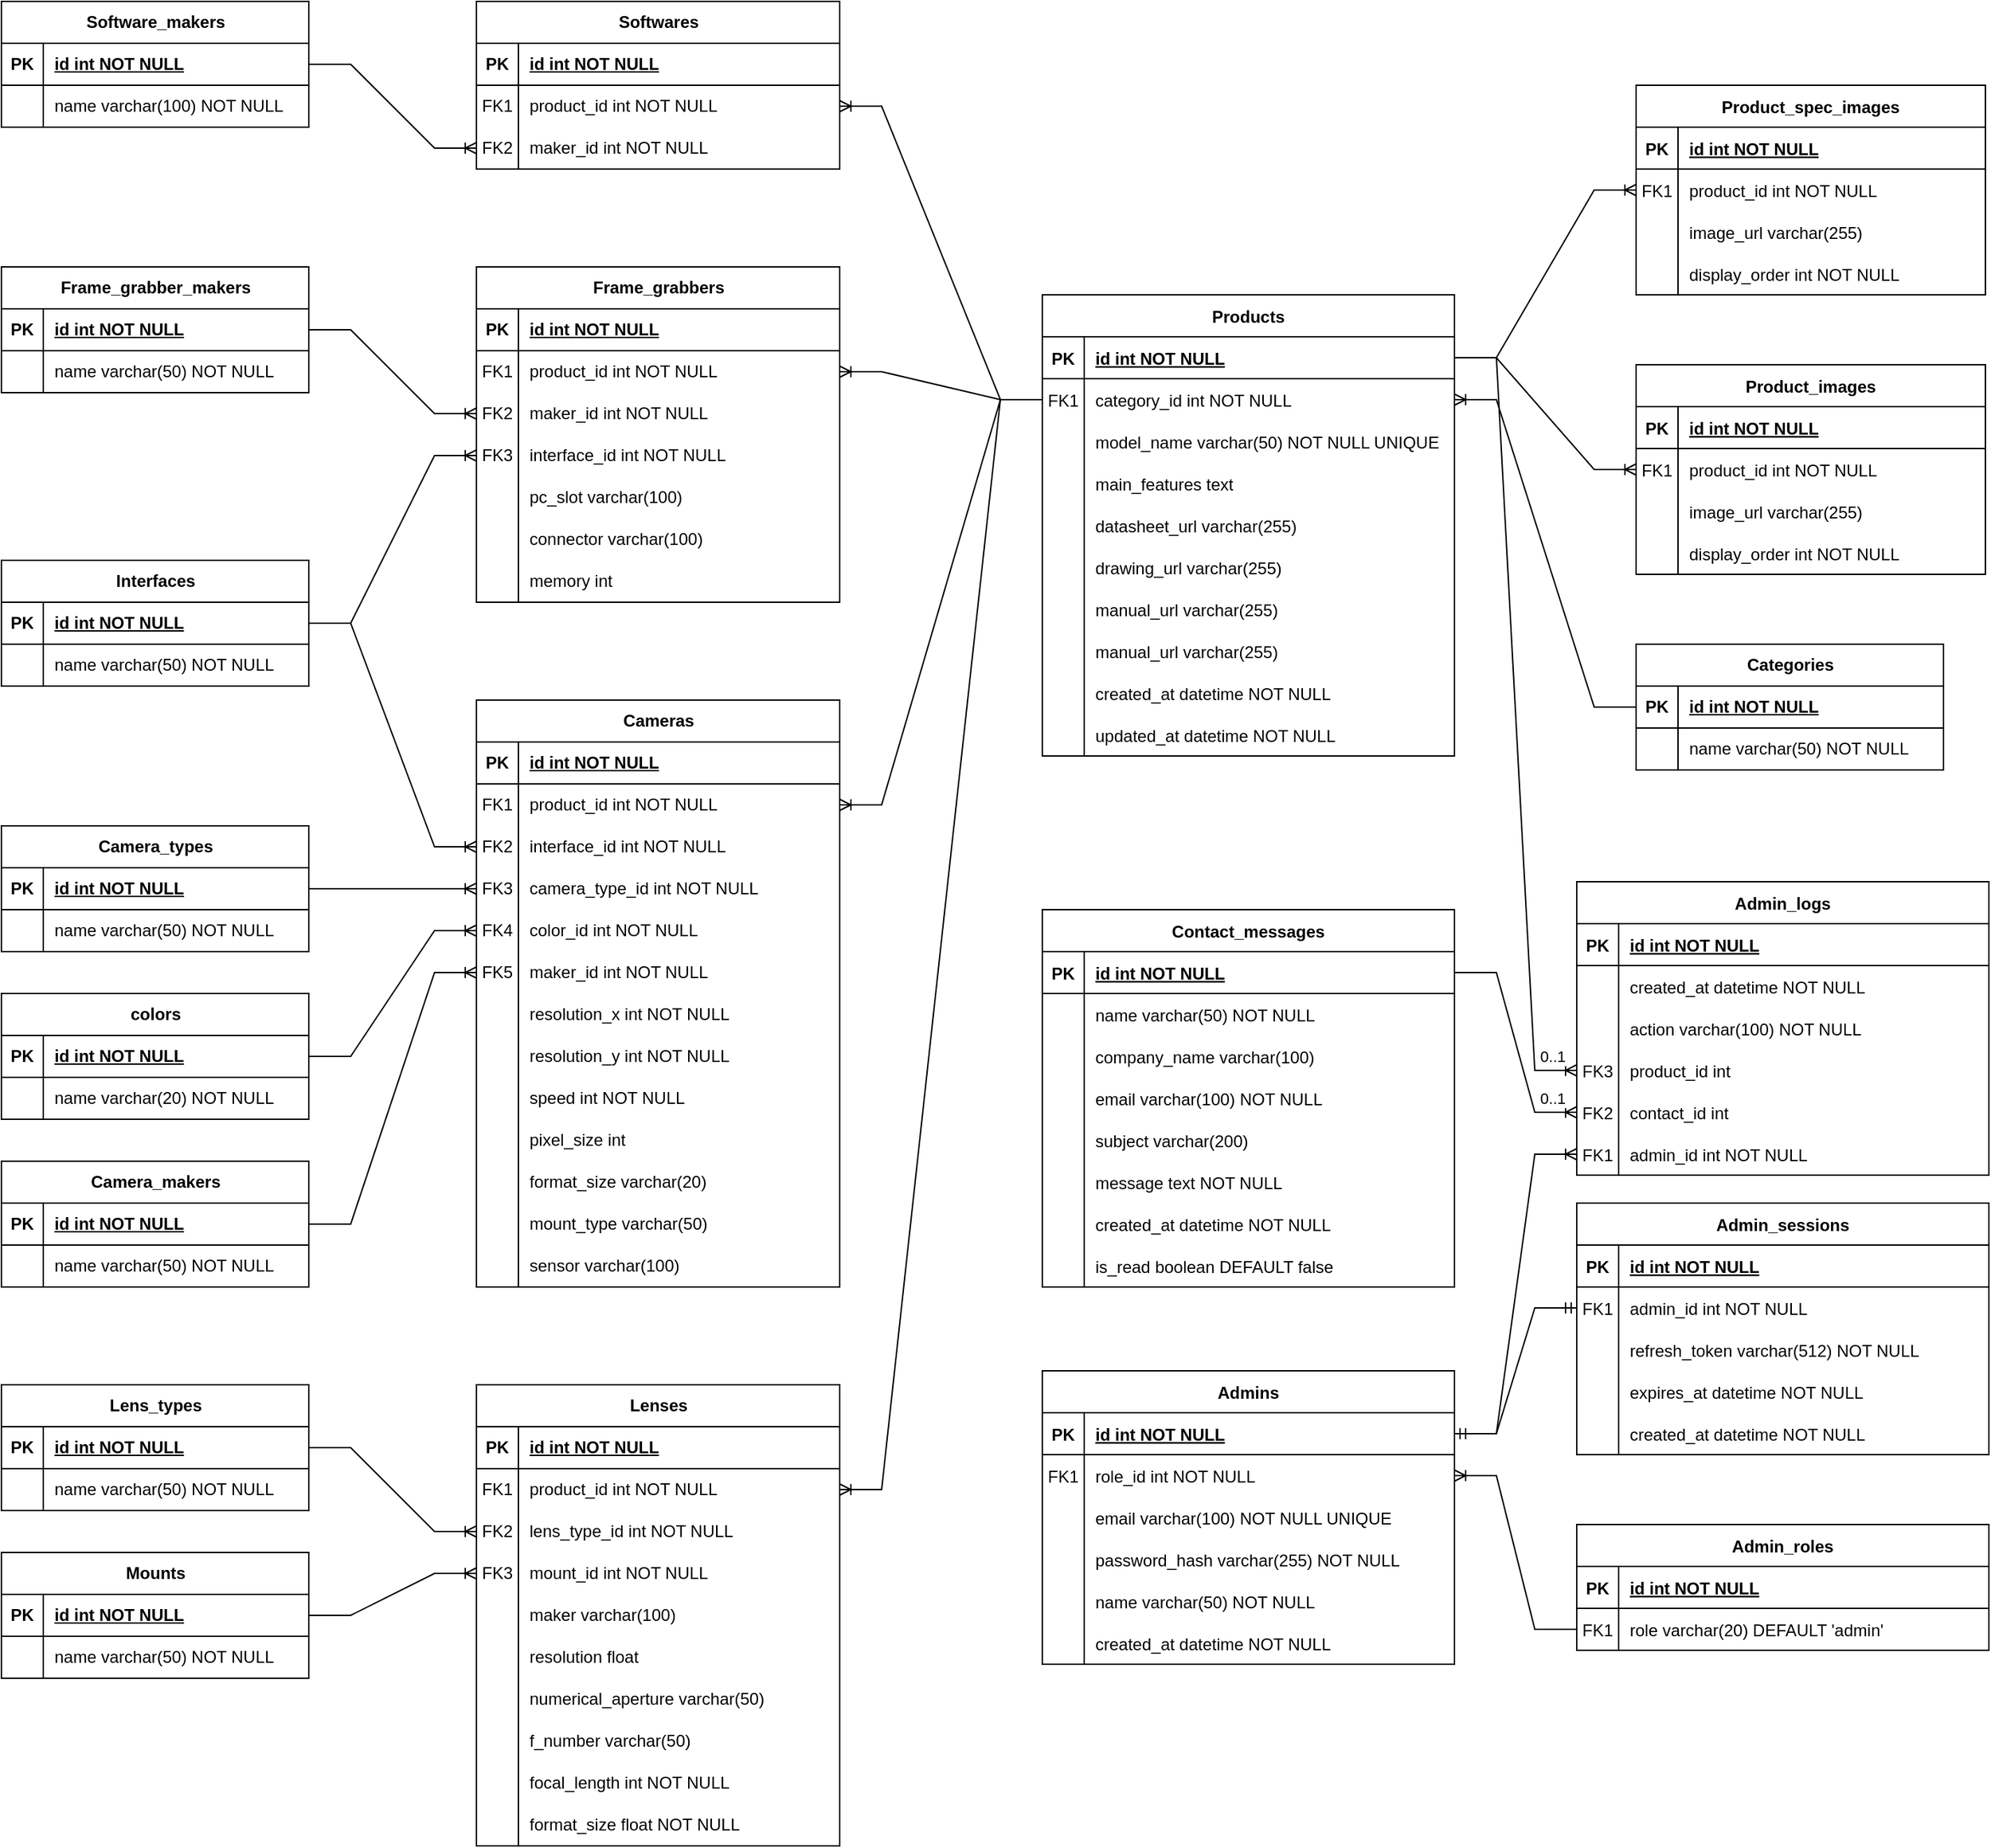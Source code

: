 <mxfile version="26.2.14">
  <diagram id="R2lEEEUBdFMjLlhIrx00" name="Page-1">
    <mxGraphModel dx="3443" dy="2493" grid="1" gridSize="10" guides="1" tooltips="1" connect="1" arrows="1" fold="1" page="1" pageScale="1" pageWidth="850" pageHeight="1100" math="0" shadow="0" extFonts="Permanent Marker^https://fonts.googleapis.com/css?family=Permanent+Marker">
      <root>
        <mxCell id="0" />
        <mxCell id="1" parent="0" />
        <mxCell id="C-vyLk0tnHw3VtMMgP7b-2" value="Product_images" style="shape=table;startSize=30;container=1;collapsible=1;childLayout=tableLayout;fixedRows=1;rowLines=0;fontStyle=1;align=center;resizeLast=1;" parent="1" vertex="1">
          <mxGeometry x="500" y="-360" width="250" height="150" as="geometry" />
        </mxCell>
        <mxCell id="C-vyLk0tnHw3VtMMgP7b-3" value="" style="shape=partialRectangle;collapsible=0;dropTarget=0;pointerEvents=0;fillColor=none;points=[[0,0.5],[1,0.5]];portConstraint=eastwest;top=0;left=0;right=0;bottom=1;" parent="C-vyLk0tnHw3VtMMgP7b-2" vertex="1">
          <mxGeometry y="30" width="250" height="30" as="geometry" />
        </mxCell>
        <mxCell id="C-vyLk0tnHw3VtMMgP7b-4" value="PK" style="shape=partialRectangle;overflow=hidden;connectable=0;fillColor=none;top=0;left=0;bottom=0;right=0;fontStyle=1;" parent="C-vyLk0tnHw3VtMMgP7b-3" vertex="1">
          <mxGeometry width="30" height="30" as="geometry">
            <mxRectangle width="30" height="30" as="alternateBounds" />
          </mxGeometry>
        </mxCell>
        <mxCell id="C-vyLk0tnHw3VtMMgP7b-5" value="id int NOT NULL " style="shape=partialRectangle;overflow=hidden;connectable=0;fillColor=none;top=0;left=0;bottom=0;right=0;align=left;spacingLeft=6;fontStyle=5;" parent="C-vyLk0tnHw3VtMMgP7b-3" vertex="1">
          <mxGeometry x="30" width="220" height="30" as="geometry">
            <mxRectangle width="220" height="30" as="alternateBounds" />
          </mxGeometry>
        </mxCell>
        <mxCell id="C-vyLk0tnHw3VtMMgP7b-6" value="" style="shape=partialRectangle;collapsible=0;dropTarget=0;pointerEvents=0;fillColor=none;points=[[0,0.5],[1,0.5]];portConstraint=eastwest;top=0;left=0;right=0;bottom=0;" parent="C-vyLk0tnHw3VtMMgP7b-2" vertex="1">
          <mxGeometry y="60" width="250" height="30" as="geometry" />
        </mxCell>
        <mxCell id="C-vyLk0tnHw3VtMMgP7b-7" value="FK1" style="shape=partialRectangle;overflow=hidden;connectable=0;fillColor=none;top=0;left=0;bottom=0;right=0;" parent="C-vyLk0tnHw3VtMMgP7b-6" vertex="1">
          <mxGeometry width="30" height="30" as="geometry">
            <mxRectangle width="30" height="30" as="alternateBounds" />
          </mxGeometry>
        </mxCell>
        <mxCell id="C-vyLk0tnHw3VtMMgP7b-8" value="product_id int NOT NULL" style="shape=partialRectangle;overflow=hidden;connectable=0;fillColor=none;top=0;left=0;bottom=0;right=0;align=left;spacingLeft=6;" parent="C-vyLk0tnHw3VtMMgP7b-6" vertex="1">
          <mxGeometry x="30" width="220" height="30" as="geometry">
            <mxRectangle width="220" height="30" as="alternateBounds" />
          </mxGeometry>
        </mxCell>
        <mxCell id="C-vyLk0tnHw3VtMMgP7b-9" value="" style="shape=partialRectangle;collapsible=0;dropTarget=0;pointerEvents=0;fillColor=none;points=[[0,0.5],[1,0.5]];portConstraint=eastwest;top=0;left=0;right=0;bottom=0;" parent="C-vyLk0tnHw3VtMMgP7b-2" vertex="1">
          <mxGeometry y="90" width="250" height="30" as="geometry" />
        </mxCell>
        <mxCell id="C-vyLk0tnHw3VtMMgP7b-10" value="" style="shape=partialRectangle;overflow=hidden;connectable=0;fillColor=none;top=0;left=0;bottom=0;right=0;" parent="C-vyLk0tnHw3VtMMgP7b-9" vertex="1">
          <mxGeometry width="30" height="30" as="geometry">
            <mxRectangle width="30" height="30" as="alternateBounds" />
          </mxGeometry>
        </mxCell>
        <mxCell id="C-vyLk0tnHw3VtMMgP7b-11" value="image_url varchar(255)" style="shape=partialRectangle;overflow=hidden;connectable=0;fillColor=none;top=0;left=0;bottom=0;right=0;align=left;spacingLeft=6;" parent="C-vyLk0tnHw3VtMMgP7b-9" vertex="1">
          <mxGeometry x="30" width="220" height="30" as="geometry">
            <mxRectangle width="220" height="30" as="alternateBounds" />
          </mxGeometry>
        </mxCell>
        <mxCell id="PuUBka9fQVKV9eeMP8CQ-19" value="" style="shape=partialRectangle;collapsible=0;dropTarget=0;pointerEvents=0;fillColor=none;points=[[0,0.5],[1,0.5]];portConstraint=eastwest;top=0;left=0;right=0;bottom=0;" parent="C-vyLk0tnHw3VtMMgP7b-2" vertex="1">
          <mxGeometry y="120" width="250" height="30" as="geometry" />
        </mxCell>
        <mxCell id="PuUBka9fQVKV9eeMP8CQ-20" value="" style="shape=partialRectangle;overflow=hidden;connectable=0;fillColor=none;top=0;left=0;bottom=0;right=0;" parent="PuUBka9fQVKV9eeMP8CQ-19" vertex="1">
          <mxGeometry width="30" height="30" as="geometry">
            <mxRectangle width="30" height="30" as="alternateBounds" />
          </mxGeometry>
        </mxCell>
        <mxCell id="PuUBka9fQVKV9eeMP8CQ-21" value="display_order int NOT NULL" style="shape=partialRectangle;overflow=hidden;connectable=0;fillColor=none;top=0;left=0;bottom=0;right=0;align=left;spacingLeft=6;" parent="PuUBka9fQVKV9eeMP8CQ-19" vertex="1">
          <mxGeometry x="30" width="220" height="30" as="geometry">
            <mxRectangle width="220" height="30" as="alternateBounds" />
          </mxGeometry>
        </mxCell>
        <mxCell id="C-vyLk0tnHw3VtMMgP7b-23" value="Products" style="shape=table;startSize=30;container=1;collapsible=1;childLayout=tableLayout;fixedRows=1;rowLines=0;fontStyle=1;align=center;resizeLast=1;" parent="1" vertex="1">
          <mxGeometry x="75" y="-410" width="295" height="330" as="geometry" />
        </mxCell>
        <mxCell id="C-vyLk0tnHw3VtMMgP7b-24" value="" style="shape=partialRectangle;collapsible=0;dropTarget=0;pointerEvents=0;fillColor=none;points=[[0,0.5],[1,0.5]];portConstraint=eastwest;top=0;left=0;right=0;bottom=1;" parent="C-vyLk0tnHw3VtMMgP7b-23" vertex="1">
          <mxGeometry y="30" width="295" height="30" as="geometry" />
        </mxCell>
        <mxCell id="C-vyLk0tnHw3VtMMgP7b-25" value="PK" style="shape=partialRectangle;overflow=hidden;connectable=0;fillColor=none;top=0;left=0;bottom=0;right=0;fontStyle=1;" parent="C-vyLk0tnHw3VtMMgP7b-24" vertex="1">
          <mxGeometry width="30" height="30" as="geometry">
            <mxRectangle width="30" height="30" as="alternateBounds" />
          </mxGeometry>
        </mxCell>
        <mxCell id="C-vyLk0tnHw3VtMMgP7b-26" value="id int NOT NULL " style="shape=partialRectangle;overflow=hidden;connectable=0;fillColor=none;top=0;left=0;bottom=0;right=0;align=left;spacingLeft=6;fontStyle=5;" parent="C-vyLk0tnHw3VtMMgP7b-24" vertex="1">
          <mxGeometry x="30" width="265" height="30" as="geometry">
            <mxRectangle width="265" height="30" as="alternateBounds" />
          </mxGeometry>
        </mxCell>
        <mxCell id="C-vyLk0tnHw3VtMMgP7b-27" value="" style="shape=partialRectangle;collapsible=0;dropTarget=0;pointerEvents=0;fillColor=none;points=[[0,0.5],[1,0.5]];portConstraint=eastwest;top=0;left=0;right=0;bottom=0;" parent="C-vyLk0tnHw3VtMMgP7b-23" vertex="1">
          <mxGeometry y="60" width="295" height="30" as="geometry" />
        </mxCell>
        <mxCell id="C-vyLk0tnHw3VtMMgP7b-28" value="FK1" style="shape=partialRectangle;overflow=hidden;connectable=0;fillColor=none;top=0;left=0;bottom=0;right=0;" parent="C-vyLk0tnHw3VtMMgP7b-27" vertex="1">
          <mxGeometry width="30" height="30" as="geometry">
            <mxRectangle width="30" height="30" as="alternateBounds" />
          </mxGeometry>
        </mxCell>
        <mxCell id="C-vyLk0tnHw3VtMMgP7b-29" value="category_id int NOT NULL" style="shape=partialRectangle;overflow=hidden;connectable=0;fillColor=none;top=0;left=0;bottom=0;right=0;align=left;spacingLeft=6;" parent="C-vyLk0tnHw3VtMMgP7b-27" vertex="1">
          <mxGeometry x="30" width="265" height="30" as="geometry">
            <mxRectangle width="265" height="30" as="alternateBounds" />
          </mxGeometry>
        </mxCell>
        <mxCell id="PuUBka9fQVKV9eeMP8CQ-16" value="" style="shape=partialRectangle;collapsible=0;dropTarget=0;pointerEvents=0;fillColor=none;points=[[0,0.5],[1,0.5]];portConstraint=eastwest;top=0;left=0;right=0;bottom=0;" parent="C-vyLk0tnHw3VtMMgP7b-23" vertex="1">
          <mxGeometry y="90" width="295" height="30" as="geometry" />
        </mxCell>
        <mxCell id="PuUBka9fQVKV9eeMP8CQ-17" value="" style="shape=partialRectangle;overflow=hidden;connectable=0;fillColor=none;top=0;left=0;bottom=0;right=0;" parent="PuUBka9fQVKV9eeMP8CQ-16" vertex="1">
          <mxGeometry width="30" height="30" as="geometry">
            <mxRectangle width="30" height="30" as="alternateBounds" />
          </mxGeometry>
        </mxCell>
        <mxCell id="PuUBka9fQVKV9eeMP8CQ-18" value="model_name varchar(50) NOT NULL UNIQUE" style="shape=partialRectangle;overflow=hidden;connectable=0;fillColor=none;top=0;left=0;bottom=0;right=0;align=left;spacingLeft=6;" parent="PuUBka9fQVKV9eeMP8CQ-16" vertex="1">
          <mxGeometry x="30" width="265" height="30" as="geometry">
            <mxRectangle width="265" height="30" as="alternateBounds" />
          </mxGeometry>
        </mxCell>
        <mxCell id="PuUBka9fQVKV9eeMP8CQ-1" value="" style="shape=partialRectangle;collapsible=0;dropTarget=0;pointerEvents=0;fillColor=none;points=[[0,0.5],[1,0.5]];portConstraint=eastwest;top=0;left=0;right=0;bottom=0;" parent="C-vyLk0tnHw3VtMMgP7b-23" vertex="1">
          <mxGeometry y="120" width="295" height="30" as="geometry" />
        </mxCell>
        <mxCell id="PuUBka9fQVKV9eeMP8CQ-2" value="" style="shape=partialRectangle;overflow=hidden;connectable=0;fillColor=none;top=0;left=0;bottom=0;right=0;" parent="PuUBka9fQVKV9eeMP8CQ-1" vertex="1">
          <mxGeometry width="30" height="30" as="geometry">
            <mxRectangle width="30" height="30" as="alternateBounds" />
          </mxGeometry>
        </mxCell>
        <mxCell id="PuUBka9fQVKV9eeMP8CQ-3" value="main_features text" style="shape=partialRectangle;overflow=hidden;connectable=0;fillColor=none;top=0;left=0;bottom=0;right=0;align=left;spacingLeft=6;" parent="PuUBka9fQVKV9eeMP8CQ-1" vertex="1">
          <mxGeometry x="30" width="265" height="30" as="geometry">
            <mxRectangle width="265" height="30" as="alternateBounds" />
          </mxGeometry>
        </mxCell>
        <mxCell id="PuUBka9fQVKV9eeMP8CQ-4" value="" style="shape=partialRectangle;collapsible=0;dropTarget=0;pointerEvents=0;fillColor=none;points=[[0,0.5],[1,0.5]];portConstraint=eastwest;top=0;left=0;right=0;bottom=0;" parent="C-vyLk0tnHw3VtMMgP7b-23" vertex="1">
          <mxGeometry y="150" width="295" height="30" as="geometry" />
        </mxCell>
        <mxCell id="PuUBka9fQVKV9eeMP8CQ-5" value="" style="shape=partialRectangle;overflow=hidden;connectable=0;fillColor=none;top=0;left=0;bottom=0;right=0;" parent="PuUBka9fQVKV9eeMP8CQ-4" vertex="1">
          <mxGeometry width="30" height="30" as="geometry">
            <mxRectangle width="30" height="30" as="alternateBounds" />
          </mxGeometry>
        </mxCell>
        <mxCell id="PuUBka9fQVKV9eeMP8CQ-6" value="datasheet_url varchar(255) " style="shape=partialRectangle;overflow=hidden;connectable=0;fillColor=none;top=0;left=0;bottom=0;right=0;align=left;spacingLeft=6;" parent="PuUBka9fQVKV9eeMP8CQ-4" vertex="1">
          <mxGeometry x="30" width="265" height="30" as="geometry">
            <mxRectangle width="265" height="30" as="alternateBounds" />
          </mxGeometry>
        </mxCell>
        <mxCell id="PuUBka9fQVKV9eeMP8CQ-7" value="" style="shape=partialRectangle;collapsible=0;dropTarget=0;pointerEvents=0;fillColor=none;points=[[0,0.5],[1,0.5]];portConstraint=eastwest;top=0;left=0;right=0;bottom=0;" parent="C-vyLk0tnHw3VtMMgP7b-23" vertex="1">
          <mxGeometry y="180" width="295" height="30" as="geometry" />
        </mxCell>
        <mxCell id="PuUBka9fQVKV9eeMP8CQ-8" value="" style="shape=partialRectangle;overflow=hidden;connectable=0;fillColor=none;top=0;left=0;bottom=0;right=0;" parent="PuUBka9fQVKV9eeMP8CQ-7" vertex="1">
          <mxGeometry width="30" height="30" as="geometry">
            <mxRectangle width="30" height="30" as="alternateBounds" />
          </mxGeometry>
        </mxCell>
        <mxCell id="PuUBka9fQVKV9eeMP8CQ-9" value="drawing_url varchar(255)" style="shape=partialRectangle;overflow=hidden;connectable=0;fillColor=none;top=0;left=0;bottom=0;right=0;align=left;spacingLeft=6;" parent="PuUBka9fQVKV9eeMP8CQ-7" vertex="1">
          <mxGeometry x="30" width="265" height="30" as="geometry">
            <mxRectangle width="265" height="30" as="alternateBounds" />
          </mxGeometry>
        </mxCell>
        <mxCell id="PuUBka9fQVKV9eeMP8CQ-10" value="" style="shape=partialRectangle;collapsible=0;dropTarget=0;pointerEvents=0;fillColor=none;points=[[0,0.5],[1,0.5]];portConstraint=eastwest;top=0;left=0;right=0;bottom=0;" parent="C-vyLk0tnHw3VtMMgP7b-23" vertex="1">
          <mxGeometry y="210" width="295" height="30" as="geometry" />
        </mxCell>
        <mxCell id="PuUBka9fQVKV9eeMP8CQ-11" value="" style="shape=partialRectangle;overflow=hidden;connectable=0;fillColor=none;top=0;left=0;bottom=0;right=0;" parent="PuUBka9fQVKV9eeMP8CQ-10" vertex="1">
          <mxGeometry width="30" height="30" as="geometry">
            <mxRectangle width="30" height="30" as="alternateBounds" />
          </mxGeometry>
        </mxCell>
        <mxCell id="PuUBka9fQVKV9eeMP8CQ-12" value="manual_url varchar(255)" style="shape=partialRectangle;overflow=hidden;connectable=0;fillColor=none;top=0;left=0;bottom=0;right=0;align=left;spacingLeft=6;" parent="PuUBka9fQVKV9eeMP8CQ-10" vertex="1">
          <mxGeometry x="30" width="265" height="30" as="geometry">
            <mxRectangle width="265" height="30" as="alternateBounds" />
          </mxGeometry>
        </mxCell>
        <mxCell id="PuUBka9fQVKV9eeMP8CQ-13" value="" style="shape=partialRectangle;collapsible=0;dropTarget=0;pointerEvents=0;fillColor=none;points=[[0,0.5],[1,0.5]];portConstraint=eastwest;top=0;left=0;right=0;bottom=0;" parent="C-vyLk0tnHw3VtMMgP7b-23" vertex="1">
          <mxGeometry y="240" width="295" height="30" as="geometry" />
        </mxCell>
        <mxCell id="PuUBka9fQVKV9eeMP8CQ-14" value="" style="shape=partialRectangle;overflow=hidden;connectable=0;fillColor=none;top=0;left=0;bottom=0;right=0;" parent="PuUBka9fQVKV9eeMP8CQ-13" vertex="1">
          <mxGeometry width="30" height="30" as="geometry">
            <mxRectangle width="30" height="30" as="alternateBounds" />
          </mxGeometry>
        </mxCell>
        <mxCell id="PuUBka9fQVKV9eeMP8CQ-15" value="manual_url varchar(255)" style="shape=partialRectangle;overflow=hidden;connectable=0;fillColor=none;top=0;left=0;bottom=0;right=0;align=left;spacingLeft=6;" parent="PuUBka9fQVKV9eeMP8CQ-13" vertex="1">
          <mxGeometry x="30" width="265" height="30" as="geometry">
            <mxRectangle width="265" height="30" as="alternateBounds" />
          </mxGeometry>
        </mxCell>
        <mxCell id="PuUBka9fQVKV9eeMP8CQ-361" value="" style="shape=partialRectangle;collapsible=0;dropTarget=0;pointerEvents=0;fillColor=none;points=[[0,0.5],[1,0.5]];portConstraint=eastwest;top=0;left=0;right=0;bottom=0;" parent="C-vyLk0tnHw3VtMMgP7b-23" vertex="1">
          <mxGeometry y="270" width="295" height="30" as="geometry" />
        </mxCell>
        <mxCell id="PuUBka9fQVKV9eeMP8CQ-362" value="" style="shape=partialRectangle;overflow=hidden;connectable=0;fillColor=none;top=0;left=0;bottom=0;right=0;" parent="PuUBka9fQVKV9eeMP8CQ-361" vertex="1">
          <mxGeometry width="30" height="30" as="geometry">
            <mxRectangle width="30" height="30" as="alternateBounds" />
          </mxGeometry>
        </mxCell>
        <mxCell id="PuUBka9fQVKV9eeMP8CQ-363" value="created_at datetime NOT NULL" style="shape=partialRectangle;overflow=hidden;connectable=0;fillColor=none;top=0;left=0;bottom=0;right=0;align=left;spacingLeft=6;" parent="PuUBka9fQVKV9eeMP8CQ-361" vertex="1">
          <mxGeometry x="30" width="265" height="30" as="geometry">
            <mxRectangle width="265" height="30" as="alternateBounds" />
          </mxGeometry>
        </mxCell>
        <mxCell id="PuUBka9fQVKV9eeMP8CQ-364" value="" style="shape=partialRectangle;collapsible=0;dropTarget=0;pointerEvents=0;fillColor=none;points=[[0,0.5],[1,0.5]];portConstraint=eastwest;top=0;left=0;right=0;bottom=0;" parent="C-vyLk0tnHw3VtMMgP7b-23" vertex="1">
          <mxGeometry y="300" width="295" height="30" as="geometry" />
        </mxCell>
        <mxCell id="PuUBka9fQVKV9eeMP8CQ-365" value="" style="shape=partialRectangle;overflow=hidden;connectable=0;fillColor=none;top=0;left=0;bottom=0;right=0;" parent="PuUBka9fQVKV9eeMP8CQ-364" vertex="1">
          <mxGeometry width="30" height="30" as="geometry">
            <mxRectangle width="30" height="30" as="alternateBounds" />
          </mxGeometry>
        </mxCell>
        <mxCell id="PuUBka9fQVKV9eeMP8CQ-366" value="updated_at datetime NOT NULL" style="shape=partialRectangle;overflow=hidden;connectable=0;fillColor=none;top=0;left=0;bottom=0;right=0;align=left;spacingLeft=6;" parent="PuUBka9fQVKV9eeMP8CQ-364" vertex="1">
          <mxGeometry x="30" width="265" height="30" as="geometry">
            <mxRectangle width="265" height="30" as="alternateBounds" />
          </mxGeometry>
        </mxCell>
        <mxCell id="PuUBka9fQVKV9eeMP8CQ-24" value="Product_spec_images" style="shape=table;startSize=30;container=1;collapsible=1;childLayout=tableLayout;fixedRows=1;rowLines=0;fontStyle=1;align=center;resizeLast=1;" parent="1" vertex="1">
          <mxGeometry x="500" y="-560" width="250" height="150" as="geometry" />
        </mxCell>
        <mxCell id="PuUBka9fQVKV9eeMP8CQ-25" value="" style="shape=partialRectangle;collapsible=0;dropTarget=0;pointerEvents=0;fillColor=none;points=[[0,0.5],[1,0.5]];portConstraint=eastwest;top=0;left=0;right=0;bottom=1;" parent="PuUBka9fQVKV9eeMP8CQ-24" vertex="1">
          <mxGeometry y="30" width="250" height="30" as="geometry" />
        </mxCell>
        <mxCell id="PuUBka9fQVKV9eeMP8CQ-26" value="PK" style="shape=partialRectangle;overflow=hidden;connectable=0;fillColor=none;top=0;left=0;bottom=0;right=0;fontStyle=1;" parent="PuUBka9fQVKV9eeMP8CQ-25" vertex="1">
          <mxGeometry width="30" height="30" as="geometry">
            <mxRectangle width="30" height="30" as="alternateBounds" />
          </mxGeometry>
        </mxCell>
        <mxCell id="PuUBka9fQVKV9eeMP8CQ-27" value="id int NOT NULL " style="shape=partialRectangle;overflow=hidden;connectable=0;fillColor=none;top=0;left=0;bottom=0;right=0;align=left;spacingLeft=6;fontStyle=5;" parent="PuUBka9fQVKV9eeMP8CQ-25" vertex="1">
          <mxGeometry x="30" width="220" height="30" as="geometry">
            <mxRectangle width="220" height="30" as="alternateBounds" />
          </mxGeometry>
        </mxCell>
        <mxCell id="PuUBka9fQVKV9eeMP8CQ-28" value="" style="shape=partialRectangle;collapsible=0;dropTarget=0;pointerEvents=0;fillColor=none;points=[[0,0.5],[1,0.5]];portConstraint=eastwest;top=0;left=0;right=0;bottom=0;" parent="PuUBka9fQVKV9eeMP8CQ-24" vertex="1">
          <mxGeometry y="60" width="250" height="30" as="geometry" />
        </mxCell>
        <mxCell id="PuUBka9fQVKV9eeMP8CQ-29" value="FK1" style="shape=partialRectangle;overflow=hidden;connectable=0;fillColor=none;top=0;left=0;bottom=0;right=0;" parent="PuUBka9fQVKV9eeMP8CQ-28" vertex="1">
          <mxGeometry width="30" height="30" as="geometry">
            <mxRectangle width="30" height="30" as="alternateBounds" />
          </mxGeometry>
        </mxCell>
        <mxCell id="PuUBka9fQVKV9eeMP8CQ-30" value="product_id int NOT NULL" style="shape=partialRectangle;overflow=hidden;connectable=0;fillColor=none;top=0;left=0;bottom=0;right=0;align=left;spacingLeft=6;" parent="PuUBka9fQVKV9eeMP8CQ-28" vertex="1">
          <mxGeometry x="30" width="220" height="30" as="geometry">
            <mxRectangle width="220" height="30" as="alternateBounds" />
          </mxGeometry>
        </mxCell>
        <mxCell id="PuUBka9fQVKV9eeMP8CQ-31" value="" style="shape=partialRectangle;collapsible=0;dropTarget=0;pointerEvents=0;fillColor=none;points=[[0,0.5],[1,0.5]];portConstraint=eastwest;top=0;left=0;right=0;bottom=0;" parent="PuUBka9fQVKV9eeMP8CQ-24" vertex="1">
          <mxGeometry y="90" width="250" height="30" as="geometry" />
        </mxCell>
        <mxCell id="PuUBka9fQVKV9eeMP8CQ-32" value="" style="shape=partialRectangle;overflow=hidden;connectable=0;fillColor=none;top=0;left=0;bottom=0;right=0;" parent="PuUBka9fQVKV9eeMP8CQ-31" vertex="1">
          <mxGeometry width="30" height="30" as="geometry">
            <mxRectangle width="30" height="30" as="alternateBounds" />
          </mxGeometry>
        </mxCell>
        <mxCell id="PuUBka9fQVKV9eeMP8CQ-33" value="image_url varchar(255)" style="shape=partialRectangle;overflow=hidden;connectable=0;fillColor=none;top=0;left=0;bottom=0;right=0;align=left;spacingLeft=6;" parent="PuUBka9fQVKV9eeMP8CQ-31" vertex="1">
          <mxGeometry x="30" width="220" height="30" as="geometry">
            <mxRectangle width="220" height="30" as="alternateBounds" />
          </mxGeometry>
        </mxCell>
        <mxCell id="PuUBka9fQVKV9eeMP8CQ-34" value="" style="shape=partialRectangle;collapsible=0;dropTarget=0;pointerEvents=0;fillColor=none;points=[[0,0.5],[1,0.5]];portConstraint=eastwest;top=0;left=0;right=0;bottom=0;" parent="PuUBka9fQVKV9eeMP8CQ-24" vertex="1">
          <mxGeometry y="120" width="250" height="30" as="geometry" />
        </mxCell>
        <mxCell id="PuUBka9fQVKV9eeMP8CQ-35" value="" style="shape=partialRectangle;overflow=hidden;connectable=0;fillColor=none;top=0;left=0;bottom=0;right=0;" parent="PuUBka9fQVKV9eeMP8CQ-34" vertex="1">
          <mxGeometry width="30" height="30" as="geometry">
            <mxRectangle width="30" height="30" as="alternateBounds" />
          </mxGeometry>
        </mxCell>
        <mxCell id="PuUBka9fQVKV9eeMP8CQ-36" value="display_order int NOT NULL" style="shape=partialRectangle;overflow=hidden;connectable=0;fillColor=none;top=0;left=0;bottom=0;right=0;align=left;spacingLeft=6;" parent="PuUBka9fQVKV9eeMP8CQ-34" vertex="1">
          <mxGeometry x="30" width="220" height="30" as="geometry">
            <mxRectangle width="220" height="30" as="alternateBounds" />
          </mxGeometry>
        </mxCell>
        <mxCell id="PuUBka9fQVKV9eeMP8CQ-37" value="Categories" style="shape=table;startSize=30;container=1;collapsible=1;childLayout=tableLayout;fixedRows=1;rowLines=0;fontStyle=1;align=center;resizeLast=1;html=1;" parent="1" vertex="1">
          <mxGeometry x="500" y="-160" width="220" height="90" as="geometry" />
        </mxCell>
        <mxCell id="PuUBka9fQVKV9eeMP8CQ-38" value="" style="shape=tableRow;horizontal=0;startSize=0;swimlaneHead=0;swimlaneBody=0;fillColor=none;collapsible=0;dropTarget=0;points=[[0,0.5],[1,0.5]];portConstraint=eastwest;top=0;left=0;right=0;bottom=1;" parent="PuUBka9fQVKV9eeMP8CQ-37" vertex="1">
          <mxGeometry y="30" width="220" height="30" as="geometry" />
        </mxCell>
        <mxCell id="PuUBka9fQVKV9eeMP8CQ-39" value="PK" style="shape=partialRectangle;connectable=0;fillColor=none;top=0;left=0;bottom=0;right=0;fontStyle=1;overflow=hidden;whiteSpace=wrap;html=1;" parent="PuUBka9fQVKV9eeMP8CQ-38" vertex="1">
          <mxGeometry width="30" height="30" as="geometry">
            <mxRectangle width="30" height="30" as="alternateBounds" />
          </mxGeometry>
        </mxCell>
        <mxCell id="PuUBka9fQVKV9eeMP8CQ-40" value="id int NOT NULL" style="shape=partialRectangle;connectable=0;fillColor=none;top=0;left=0;bottom=0;right=0;align=left;spacingLeft=6;fontStyle=5;overflow=hidden;whiteSpace=wrap;html=1;" parent="PuUBka9fQVKV9eeMP8CQ-38" vertex="1">
          <mxGeometry x="30" width="190" height="30" as="geometry">
            <mxRectangle width="190" height="30" as="alternateBounds" />
          </mxGeometry>
        </mxCell>
        <mxCell id="PuUBka9fQVKV9eeMP8CQ-41" value="" style="shape=tableRow;horizontal=0;startSize=0;swimlaneHead=0;swimlaneBody=0;fillColor=none;collapsible=0;dropTarget=0;points=[[0,0.5],[1,0.5]];portConstraint=eastwest;top=0;left=0;right=0;bottom=0;" parent="PuUBka9fQVKV9eeMP8CQ-37" vertex="1">
          <mxGeometry y="60" width="220" height="30" as="geometry" />
        </mxCell>
        <mxCell id="PuUBka9fQVKV9eeMP8CQ-42" value="" style="shape=partialRectangle;connectable=0;fillColor=none;top=0;left=0;bottom=0;right=0;editable=1;overflow=hidden;whiteSpace=wrap;html=1;" parent="PuUBka9fQVKV9eeMP8CQ-41" vertex="1">
          <mxGeometry width="30" height="30" as="geometry">
            <mxRectangle width="30" height="30" as="alternateBounds" />
          </mxGeometry>
        </mxCell>
        <mxCell id="PuUBka9fQVKV9eeMP8CQ-43" value="name varchar(50) NOT NULL" style="shape=partialRectangle;connectable=0;fillColor=none;top=0;left=0;bottom=0;right=0;align=left;spacingLeft=6;overflow=hidden;whiteSpace=wrap;html=1;" parent="PuUBka9fQVKV9eeMP8CQ-41" vertex="1">
          <mxGeometry x="30" width="190" height="30" as="geometry">
            <mxRectangle width="190" height="30" as="alternateBounds" />
          </mxGeometry>
        </mxCell>
        <mxCell id="PuUBka9fQVKV9eeMP8CQ-51" value="Cameras" style="shape=table;startSize=30;container=1;collapsible=1;childLayout=tableLayout;fixedRows=1;rowLines=0;fontStyle=1;align=center;resizeLast=1;html=1;" parent="1" vertex="1">
          <mxGeometry x="-330" y="-120" width="260" height="420" as="geometry" />
        </mxCell>
        <mxCell id="PuUBka9fQVKV9eeMP8CQ-52" value="" style="shape=tableRow;horizontal=0;startSize=0;swimlaneHead=0;swimlaneBody=0;fillColor=none;collapsible=0;dropTarget=0;points=[[0,0.5],[1,0.5]];portConstraint=eastwest;top=0;left=0;right=0;bottom=1;" parent="PuUBka9fQVKV9eeMP8CQ-51" vertex="1">
          <mxGeometry y="30" width="260" height="30" as="geometry" />
        </mxCell>
        <mxCell id="PuUBka9fQVKV9eeMP8CQ-53" value="PK" style="shape=partialRectangle;connectable=0;fillColor=none;top=0;left=0;bottom=0;right=0;fontStyle=1;overflow=hidden;whiteSpace=wrap;html=1;" parent="PuUBka9fQVKV9eeMP8CQ-52" vertex="1">
          <mxGeometry width="30" height="30" as="geometry">
            <mxRectangle width="30" height="30" as="alternateBounds" />
          </mxGeometry>
        </mxCell>
        <mxCell id="PuUBka9fQVKV9eeMP8CQ-54" value="id int NOT NULL" style="shape=partialRectangle;connectable=0;fillColor=none;top=0;left=0;bottom=0;right=0;align=left;spacingLeft=6;fontStyle=5;overflow=hidden;whiteSpace=wrap;html=1;" parent="PuUBka9fQVKV9eeMP8CQ-52" vertex="1">
          <mxGeometry x="30" width="230" height="30" as="geometry">
            <mxRectangle width="230" height="30" as="alternateBounds" />
          </mxGeometry>
        </mxCell>
        <mxCell id="PuUBka9fQVKV9eeMP8CQ-55" value="" style="shape=tableRow;horizontal=0;startSize=0;swimlaneHead=0;swimlaneBody=0;fillColor=none;collapsible=0;dropTarget=0;points=[[0,0.5],[1,0.5]];portConstraint=eastwest;top=0;left=0;right=0;bottom=0;" parent="PuUBka9fQVKV9eeMP8CQ-51" vertex="1">
          <mxGeometry y="60" width="260" height="30" as="geometry" />
        </mxCell>
        <mxCell id="PuUBka9fQVKV9eeMP8CQ-56" value="FK1" style="shape=partialRectangle;connectable=0;fillColor=none;top=0;left=0;bottom=0;right=0;editable=1;overflow=hidden;whiteSpace=wrap;html=1;" parent="PuUBka9fQVKV9eeMP8CQ-55" vertex="1">
          <mxGeometry width="30" height="30" as="geometry">
            <mxRectangle width="30" height="30" as="alternateBounds" />
          </mxGeometry>
        </mxCell>
        <mxCell id="PuUBka9fQVKV9eeMP8CQ-57" value="product_id int NOT NULL" style="shape=partialRectangle;connectable=0;fillColor=none;top=0;left=0;bottom=0;right=0;align=left;spacingLeft=6;overflow=hidden;whiteSpace=wrap;html=1;" parent="PuUBka9fQVKV9eeMP8CQ-55" vertex="1">
          <mxGeometry x="30" width="230" height="30" as="geometry">
            <mxRectangle width="230" height="30" as="alternateBounds" />
          </mxGeometry>
        </mxCell>
        <mxCell id="PuUBka9fQVKV9eeMP8CQ-58" value="" style="shape=tableRow;horizontal=0;startSize=0;swimlaneHead=0;swimlaneBody=0;fillColor=none;collapsible=0;dropTarget=0;points=[[0,0.5],[1,0.5]];portConstraint=eastwest;top=0;left=0;right=0;bottom=0;" parent="PuUBka9fQVKV9eeMP8CQ-51" vertex="1">
          <mxGeometry y="90" width="260" height="30" as="geometry" />
        </mxCell>
        <mxCell id="PuUBka9fQVKV9eeMP8CQ-59" value="FK2" style="shape=partialRectangle;connectable=0;fillColor=none;top=0;left=0;bottom=0;right=0;editable=1;overflow=hidden;whiteSpace=wrap;html=1;" parent="PuUBka9fQVKV9eeMP8CQ-58" vertex="1">
          <mxGeometry width="30" height="30" as="geometry">
            <mxRectangle width="30" height="30" as="alternateBounds" />
          </mxGeometry>
        </mxCell>
        <mxCell id="PuUBka9fQVKV9eeMP8CQ-60" value="interface_id int NOT NULL" style="shape=partialRectangle;connectable=0;fillColor=none;top=0;left=0;bottom=0;right=0;align=left;spacingLeft=6;overflow=hidden;whiteSpace=wrap;html=1;" parent="PuUBka9fQVKV9eeMP8CQ-58" vertex="1">
          <mxGeometry x="30" width="230" height="30" as="geometry">
            <mxRectangle width="230" height="30" as="alternateBounds" />
          </mxGeometry>
        </mxCell>
        <mxCell id="PuUBka9fQVKV9eeMP8CQ-61" value="" style="shape=tableRow;horizontal=0;startSize=0;swimlaneHead=0;swimlaneBody=0;fillColor=none;collapsible=0;dropTarget=0;points=[[0,0.5],[1,0.5]];portConstraint=eastwest;top=0;left=0;right=0;bottom=0;" parent="PuUBka9fQVKV9eeMP8CQ-51" vertex="1">
          <mxGeometry y="120" width="260" height="30" as="geometry" />
        </mxCell>
        <mxCell id="PuUBka9fQVKV9eeMP8CQ-62" value="FK3" style="shape=partialRectangle;connectable=0;fillColor=none;top=0;left=0;bottom=0;right=0;editable=1;overflow=hidden;whiteSpace=wrap;html=1;" parent="PuUBka9fQVKV9eeMP8CQ-61" vertex="1">
          <mxGeometry width="30" height="30" as="geometry">
            <mxRectangle width="30" height="30" as="alternateBounds" />
          </mxGeometry>
        </mxCell>
        <mxCell id="PuUBka9fQVKV9eeMP8CQ-63" value="camera_type_id int NOT NULL" style="shape=partialRectangle;connectable=0;fillColor=none;top=0;left=0;bottom=0;right=0;align=left;spacingLeft=6;overflow=hidden;whiteSpace=wrap;html=1;" parent="PuUBka9fQVKV9eeMP8CQ-61" vertex="1">
          <mxGeometry x="30" width="230" height="30" as="geometry">
            <mxRectangle width="230" height="30" as="alternateBounds" />
          </mxGeometry>
        </mxCell>
        <mxCell id="PuUBka9fQVKV9eeMP8CQ-95" value="" style="shape=tableRow;horizontal=0;startSize=0;swimlaneHead=0;swimlaneBody=0;fillColor=none;collapsible=0;dropTarget=0;points=[[0,0.5],[1,0.5]];portConstraint=eastwest;top=0;left=0;right=0;bottom=0;" parent="PuUBka9fQVKV9eeMP8CQ-51" vertex="1">
          <mxGeometry y="150" width="260" height="30" as="geometry" />
        </mxCell>
        <mxCell id="PuUBka9fQVKV9eeMP8CQ-96" value="FK4" style="shape=partialRectangle;connectable=0;fillColor=none;top=0;left=0;bottom=0;right=0;editable=1;overflow=hidden;whiteSpace=wrap;html=1;" parent="PuUBka9fQVKV9eeMP8CQ-95" vertex="1">
          <mxGeometry width="30" height="30" as="geometry">
            <mxRectangle width="30" height="30" as="alternateBounds" />
          </mxGeometry>
        </mxCell>
        <mxCell id="PuUBka9fQVKV9eeMP8CQ-97" value="color_id int NOT NULL" style="shape=partialRectangle;connectable=0;fillColor=none;top=0;left=0;bottom=0;right=0;align=left;spacingLeft=6;overflow=hidden;whiteSpace=wrap;html=1;" parent="PuUBka9fQVKV9eeMP8CQ-95" vertex="1">
          <mxGeometry x="30" width="230" height="30" as="geometry">
            <mxRectangle width="230" height="30" as="alternateBounds" />
          </mxGeometry>
        </mxCell>
        <mxCell id="PuUBka9fQVKV9eeMP8CQ-98" value="" style="shape=tableRow;horizontal=0;startSize=0;swimlaneHead=0;swimlaneBody=0;fillColor=none;collapsible=0;dropTarget=0;points=[[0,0.5],[1,0.5]];portConstraint=eastwest;top=0;left=0;right=0;bottom=0;" parent="PuUBka9fQVKV9eeMP8CQ-51" vertex="1">
          <mxGeometry y="180" width="260" height="30" as="geometry" />
        </mxCell>
        <mxCell id="PuUBka9fQVKV9eeMP8CQ-99" value="FK5" style="shape=partialRectangle;connectable=0;fillColor=none;top=0;left=0;bottom=0;right=0;editable=1;overflow=hidden;whiteSpace=wrap;html=1;" parent="PuUBka9fQVKV9eeMP8CQ-98" vertex="1">
          <mxGeometry width="30" height="30" as="geometry">
            <mxRectangle width="30" height="30" as="alternateBounds" />
          </mxGeometry>
        </mxCell>
        <mxCell id="PuUBka9fQVKV9eeMP8CQ-100" value="maker_id int NOT NULL" style="shape=partialRectangle;connectable=0;fillColor=none;top=0;left=0;bottom=0;right=0;align=left;spacingLeft=6;overflow=hidden;whiteSpace=wrap;html=1;" parent="PuUBka9fQVKV9eeMP8CQ-98" vertex="1">
          <mxGeometry x="30" width="230" height="30" as="geometry">
            <mxRectangle width="230" height="30" as="alternateBounds" />
          </mxGeometry>
        </mxCell>
        <mxCell id="PuUBka9fQVKV9eeMP8CQ-68" value="" style="shape=tableRow;horizontal=0;startSize=0;swimlaneHead=0;swimlaneBody=0;fillColor=none;collapsible=0;dropTarget=0;points=[[0,0.5],[1,0.5]];portConstraint=eastwest;top=0;left=0;right=0;bottom=0;" parent="PuUBka9fQVKV9eeMP8CQ-51" vertex="1">
          <mxGeometry y="210" width="260" height="30" as="geometry" />
        </mxCell>
        <mxCell id="PuUBka9fQVKV9eeMP8CQ-69" value="" style="shape=partialRectangle;connectable=0;fillColor=none;top=0;left=0;bottom=0;right=0;editable=1;overflow=hidden;whiteSpace=wrap;html=1;" parent="PuUBka9fQVKV9eeMP8CQ-68" vertex="1">
          <mxGeometry width="30" height="30" as="geometry">
            <mxRectangle width="30" height="30" as="alternateBounds" />
          </mxGeometry>
        </mxCell>
        <mxCell id="PuUBka9fQVKV9eeMP8CQ-70" value="resolution_x int NOT NULL" style="shape=partialRectangle;connectable=0;fillColor=none;top=0;left=0;bottom=0;right=0;align=left;spacingLeft=6;overflow=hidden;whiteSpace=wrap;html=1;" parent="PuUBka9fQVKV9eeMP8CQ-68" vertex="1">
          <mxGeometry x="30" width="230" height="30" as="geometry">
            <mxRectangle width="230" height="30" as="alternateBounds" />
          </mxGeometry>
        </mxCell>
        <mxCell id="PuUBka9fQVKV9eeMP8CQ-71" value="" style="shape=tableRow;horizontal=0;startSize=0;swimlaneHead=0;swimlaneBody=0;fillColor=none;collapsible=0;dropTarget=0;points=[[0,0.5],[1,0.5]];portConstraint=eastwest;top=0;left=0;right=0;bottom=0;" parent="PuUBka9fQVKV9eeMP8CQ-51" vertex="1">
          <mxGeometry y="240" width="260" height="30" as="geometry" />
        </mxCell>
        <mxCell id="PuUBka9fQVKV9eeMP8CQ-72" value="" style="shape=partialRectangle;connectable=0;fillColor=none;top=0;left=0;bottom=0;right=0;editable=1;overflow=hidden;whiteSpace=wrap;html=1;" parent="PuUBka9fQVKV9eeMP8CQ-71" vertex="1">
          <mxGeometry width="30" height="30" as="geometry">
            <mxRectangle width="30" height="30" as="alternateBounds" />
          </mxGeometry>
        </mxCell>
        <mxCell id="PuUBka9fQVKV9eeMP8CQ-73" value="resolution_y int NOT NULL" style="shape=partialRectangle;connectable=0;fillColor=none;top=0;left=0;bottom=0;right=0;align=left;spacingLeft=6;overflow=hidden;whiteSpace=wrap;html=1;" parent="PuUBka9fQVKV9eeMP8CQ-71" vertex="1">
          <mxGeometry x="30" width="230" height="30" as="geometry">
            <mxRectangle width="230" height="30" as="alternateBounds" />
          </mxGeometry>
        </mxCell>
        <mxCell id="PuUBka9fQVKV9eeMP8CQ-74" value="" style="shape=tableRow;horizontal=0;startSize=0;swimlaneHead=0;swimlaneBody=0;fillColor=none;collapsible=0;dropTarget=0;points=[[0,0.5],[1,0.5]];portConstraint=eastwest;top=0;left=0;right=0;bottom=0;" parent="PuUBka9fQVKV9eeMP8CQ-51" vertex="1">
          <mxGeometry y="270" width="260" height="30" as="geometry" />
        </mxCell>
        <mxCell id="PuUBka9fQVKV9eeMP8CQ-75" value="" style="shape=partialRectangle;connectable=0;fillColor=none;top=0;left=0;bottom=0;right=0;editable=1;overflow=hidden;whiteSpace=wrap;html=1;" parent="PuUBka9fQVKV9eeMP8CQ-74" vertex="1">
          <mxGeometry width="30" height="30" as="geometry">
            <mxRectangle width="30" height="30" as="alternateBounds" />
          </mxGeometry>
        </mxCell>
        <mxCell id="PuUBka9fQVKV9eeMP8CQ-76" value="speed int NOT NULL" style="shape=partialRectangle;connectable=0;fillColor=none;top=0;left=0;bottom=0;right=0;align=left;spacingLeft=6;overflow=hidden;whiteSpace=wrap;html=1;" parent="PuUBka9fQVKV9eeMP8CQ-74" vertex="1">
          <mxGeometry x="30" width="230" height="30" as="geometry">
            <mxRectangle width="230" height="30" as="alternateBounds" />
          </mxGeometry>
        </mxCell>
        <mxCell id="PuUBka9fQVKV9eeMP8CQ-77" value="" style="shape=tableRow;horizontal=0;startSize=0;swimlaneHead=0;swimlaneBody=0;fillColor=none;collapsible=0;dropTarget=0;points=[[0,0.5],[1,0.5]];portConstraint=eastwest;top=0;left=0;right=0;bottom=0;" parent="PuUBka9fQVKV9eeMP8CQ-51" vertex="1">
          <mxGeometry y="300" width="260" height="30" as="geometry" />
        </mxCell>
        <mxCell id="PuUBka9fQVKV9eeMP8CQ-78" value="" style="shape=partialRectangle;connectable=0;fillColor=none;top=0;left=0;bottom=0;right=0;editable=1;overflow=hidden;whiteSpace=wrap;html=1;" parent="PuUBka9fQVKV9eeMP8CQ-77" vertex="1">
          <mxGeometry width="30" height="30" as="geometry">
            <mxRectangle width="30" height="30" as="alternateBounds" />
          </mxGeometry>
        </mxCell>
        <mxCell id="PuUBka9fQVKV9eeMP8CQ-79" value="pixel_size int" style="shape=partialRectangle;connectable=0;fillColor=none;top=0;left=0;bottom=0;right=0;align=left;spacingLeft=6;overflow=hidden;whiteSpace=wrap;html=1;" parent="PuUBka9fQVKV9eeMP8CQ-77" vertex="1">
          <mxGeometry x="30" width="230" height="30" as="geometry">
            <mxRectangle width="230" height="30" as="alternateBounds" />
          </mxGeometry>
        </mxCell>
        <mxCell id="PuUBka9fQVKV9eeMP8CQ-80" value="" style="shape=tableRow;horizontal=0;startSize=0;swimlaneHead=0;swimlaneBody=0;fillColor=none;collapsible=0;dropTarget=0;points=[[0,0.5],[1,0.5]];portConstraint=eastwest;top=0;left=0;right=0;bottom=0;" parent="PuUBka9fQVKV9eeMP8CQ-51" vertex="1">
          <mxGeometry y="330" width="260" height="30" as="geometry" />
        </mxCell>
        <mxCell id="PuUBka9fQVKV9eeMP8CQ-81" value="" style="shape=partialRectangle;connectable=0;fillColor=none;top=0;left=0;bottom=0;right=0;editable=1;overflow=hidden;whiteSpace=wrap;html=1;" parent="PuUBka9fQVKV9eeMP8CQ-80" vertex="1">
          <mxGeometry width="30" height="30" as="geometry">
            <mxRectangle width="30" height="30" as="alternateBounds" />
          </mxGeometry>
        </mxCell>
        <mxCell id="PuUBka9fQVKV9eeMP8CQ-82" value="format_size varchar(20)" style="shape=partialRectangle;connectable=0;fillColor=none;top=0;left=0;bottom=0;right=0;align=left;spacingLeft=6;overflow=hidden;whiteSpace=wrap;html=1;" parent="PuUBka9fQVKV9eeMP8CQ-80" vertex="1">
          <mxGeometry x="30" width="230" height="30" as="geometry">
            <mxRectangle width="230" height="30" as="alternateBounds" />
          </mxGeometry>
        </mxCell>
        <mxCell id="PuUBka9fQVKV9eeMP8CQ-83" value="" style="shape=tableRow;horizontal=0;startSize=0;swimlaneHead=0;swimlaneBody=0;fillColor=none;collapsible=0;dropTarget=0;points=[[0,0.5],[1,0.5]];portConstraint=eastwest;top=0;left=0;right=0;bottom=0;" parent="PuUBka9fQVKV9eeMP8CQ-51" vertex="1">
          <mxGeometry y="360" width="260" height="30" as="geometry" />
        </mxCell>
        <mxCell id="PuUBka9fQVKV9eeMP8CQ-84" value="" style="shape=partialRectangle;connectable=0;fillColor=none;top=0;left=0;bottom=0;right=0;editable=1;overflow=hidden;whiteSpace=wrap;html=1;" parent="PuUBka9fQVKV9eeMP8CQ-83" vertex="1">
          <mxGeometry width="30" height="30" as="geometry">
            <mxRectangle width="30" height="30" as="alternateBounds" />
          </mxGeometry>
        </mxCell>
        <mxCell id="PuUBka9fQVKV9eeMP8CQ-85" value="mount_type varchar(50)" style="shape=partialRectangle;connectable=0;fillColor=none;top=0;left=0;bottom=0;right=0;align=left;spacingLeft=6;overflow=hidden;whiteSpace=wrap;html=1;" parent="PuUBka9fQVKV9eeMP8CQ-83" vertex="1">
          <mxGeometry x="30" width="230" height="30" as="geometry">
            <mxRectangle width="230" height="30" as="alternateBounds" />
          </mxGeometry>
        </mxCell>
        <mxCell id="PuUBka9fQVKV9eeMP8CQ-86" value="" style="shape=tableRow;horizontal=0;startSize=0;swimlaneHead=0;swimlaneBody=0;fillColor=none;collapsible=0;dropTarget=0;points=[[0,0.5],[1,0.5]];portConstraint=eastwest;top=0;left=0;right=0;bottom=0;" parent="PuUBka9fQVKV9eeMP8CQ-51" vertex="1">
          <mxGeometry y="390" width="260" height="30" as="geometry" />
        </mxCell>
        <mxCell id="PuUBka9fQVKV9eeMP8CQ-87" value="" style="shape=partialRectangle;connectable=0;fillColor=none;top=0;left=0;bottom=0;right=0;editable=1;overflow=hidden;whiteSpace=wrap;html=1;" parent="PuUBka9fQVKV9eeMP8CQ-86" vertex="1">
          <mxGeometry width="30" height="30" as="geometry">
            <mxRectangle width="30" height="30" as="alternateBounds" />
          </mxGeometry>
        </mxCell>
        <mxCell id="PuUBka9fQVKV9eeMP8CQ-88" value="sensor varchar(100)" style="shape=partialRectangle;connectable=0;fillColor=none;top=0;left=0;bottom=0;right=0;align=left;spacingLeft=6;overflow=hidden;whiteSpace=wrap;html=1;" parent="PuUBka9fQVKV9eeMP8CQ-86" vertex="1">
          <mxGeometry x="30" width="230" height="30" as="geometry">
            <mxRectangle width="230" height="30" as="alternateBounds" />
          </mxGeometry>
        </mxCell>
        <mxCell id="PuUBka9fQVKV9eeMP8CQ-115" value="Interfaces" style="shape=table;startSize=30;container=1;collapsible=1;childLayout=tableLayout;fixedRows=1;rowLines=0;fontStyle=1;align=center;resizeLast=1;html=1;" parent="1" vertex="1">
          <mxGeometry x="-670" y="-220" width="220" height="90" as="geometry" />
        </mxCell>
        <mxCell id="PuUBka9fQVKV9eeMP8CQ-116" value="" style="shape=tableRow;horizontal=0;startSize=0;swimlaneHead=0;swimlaneBody=0;fillColor=none;collapsible=0;dropTarget=0;points=[[0,0.5],[1,0.5]];portConstraint=eastwest;top=0;left=0;right=0;bottom=1;" parent="PuUBka9fQVKV9eeMP8CQ-115" vertex="1">
          <mxGeometry y="30" width="220" height="30" as="geometry" />
        </mxCell>
        <mxCell id="PuUBka9fQVKV9eeMP8CQ-117" value="PK" style="shape=partialRectangle;connectable=0;fillColor=none;top=0;left=0;bottom=0;right=0;fontStyle=1;overflow=hidden;whiteSpace=wrap;html=1;" parent="PuUBka9fQVKV9eeMP8CQ-116" vertex="1">
          <mxGeometry width="30" height="30" as="geometry">
            <mxRectangle width="30" height="30" as="alternateBounds" />
          </mxGeometry>
        </mxCell>
        <mxCell id="PuUBka9fQVKV9eeMP8CQ-118" value="id int NOT NULL" style="shape=partialRectangle;connectable=0;fillColor=none;top=0;left=0;bottom=0;right=0;align=left;spacingLeft=6;fontStyle=5;overflow=hidden;whiteSpace=wrap;html=1;" parent="PuUBka9fQVKV9eeMP8CQ-116" vertex="1">
          <mxGeometry x="30" width="190" height="30" as="geometry">
            <mxRectangle width="190" height="30" as="alternateBounds" />
          </mxGeometry>
        </mxCell>
        <mxCell id="PuUBka9fQVKV9eeMP8CQ-119" value="" style="shape=tableRow;horizontal=0;startSize=0;swimlaneHead=0;swimlaneBody=0;fillColor=none;collapsible=0;dropTarget=0;points=[[0,0.5],[1,0.5]];portConstraint=eastwest;top=0;left=0;right=0;bottom=0;" parent="PuUBka9fQVKV9eeMP8CQ-115" vertex="1">
          <mxGeometry y="60" width="220" height="30" as="geometry" />
        </mxCell>
        <mxCell id="PuUBka9fQVKV9eeMP8CQ-120" value="" style="shape=partialRectangle;connectable=0;fillColor=none;top=0;left=0;bottom=0;right=0;editable=1;overflow=hidden;whiteSpace=wrap;html=1;" parent="PuUBka9fQVKV9eeMP8CQ-119" vertex="1">
          <mxGeometry width="30" height="30" as="geometry">
            <mxRectangle width="30" height="30" as="alternateBounds" />
          </mxGeometry>
        </mxCell>
        <mxCell id="PuUBka9fQVKV9eeMP8CQ-121" value="name varchar(50) NOT NULL" style="shape=partialRectangle;connectable=0;fillColor=none;top=0;left=0;bottom=0;right=0;align=left;spacingLeft=6;overflow=hidden;whiteSpace=wrap;html=1;" parent="PuUBka9fQVKV9eeMP8CQ-119" vertex="1">
          <mxGeometry x="30" width="190" height="30" as="geometry">
            <mxRectangle width="190" height="30" as="alternateBounds" />
          </mxGeometry>
        </mxCell>
        <mxCell id="PuUBka9fQVKV9eeMP8CQ-122" value="Camera_makers" style="shape=table;startSize=30;container=1;collapsible=1;childLayout=tableLayout;fixedRows=1;rowLines=0;fontStyle=1;align=center;resizeLast=1;html=1;" parent="1" vertex="1">
          <mxGeometry x="-670" y="210" width="220" height="90" as="geometry" />
        </mxCell>
        <mxCell id="PuUBka9fQVKV9eeMP8CQ-123" value="" style="shape=tableRow;horizontal=0;startSize=0;swimlaneHead=0;swimlaneBody=0;fillColor=none;collapsible=0;dropTarget=0;points=[[0,0.5],[1,0.5]];portConstraint=eastwest;top=0;left=0;right=0;bottom=1;" parent="PuUBka9fQVKV9eeMP8CQ-122" vertex="1">
          <mxGeometry y="30" width="220" height="30" as="geometry" />
        </mxCell>
        <mxCell id="PuUBka9fQVKV9eeMP8CQ-124" value="PK" style="shape=partialRectangle;connectable=0;fillColor=none;top=0;left=0;bottom=0;right=0;fontStyle=1;overflow=hidden;whiteSpace=wrap;html=1;" parent="PuUBka9fQVKV9eeMP8CQ-123" vertex="1">
          <mxGeometry width="30" height="30" as="geometry">
            <mxRectangle width="30" height="30" as="alternateBounds" />
          </mxGeometry>
        </mxCell>
        <mxCell id="PuUBka9fQVKV9eeMP8CQ-125" value="id int NOT NULL" style="shape=partialRectangle;connectable=0;fillColor=none;top=0;left=0;bottom=0;right=0;align=left;spacingLeft=6;fontStyle=5;overflow=hidden;whiteSpace=wrap;html=1;" parent="PuUBka9fQVKV9eeMP8CQ-123" vertex="1">
          <mxGeometry x="30" width="190" height="30" as="geometry">
            <mxRectangle width="190" height="30" as="alternateBounds" />
          </mxGeometry>
        </mxCell>
        <mxCell id="PuUBka9fQVKV9eeMP8CQ-126" value="" style="shape=tableRow;horizontal=0;startSize=0;swimlaneHead=0;swimlaneBody=0;fillColor=none;collapsible=0;dropTarget=0;points=[[0,0.5],[1,0.5]];portConstraint=eastwest;top=0;left=0;right=0;bottom=0;" parent="PuUBka9fQVKV9eeMP8CQ-122" vertex="1">
          <mxGeometry y="60" width="220" height="30" as="geometry" />
        </mxCell>
        <mxCell id="PuUBka9fQVKV9eeMP8CQ-127" value="" style="shape=partialRectangle;connectable=0;fillColor=none;top=0;left=0;bottom=0;right=0;editable=1;overflow=hidden;whiteSpace=wrap;html=1;" parent="PuUBka9fQVKV9eeMP8CQ-126" vertex="1">
          <mxGeometry width="30" height="30" as="geometry">
            <mxRectangle width="30" height="30" as="alternateBounds" />
          </mxGeometry>
        </mxCell>
        <mxCell id="PuUBka9fQVKV9eeMP8CQ-128" value="name varchar(50) NOT NULL" style="shape=partialRectangle;connectable=0;fillColor=none;top=0;left=0;bottom=0;right=0;align=left;spacingLeft=6;overflow=hidden;whiteSpace=wrap;html=1;" parent="PuUBka9fQVKV9eeMP8CQ-126" vertex="1">
          <mxGeometry x="30" width="190" height="30" as="geometry">
            <mxRectangle width="190" height="30" as="alternateBounds" />
          </mxGeometry>
        </mxCell>
        <mxCell id="PuUBka9fQVKV9eeMP8CQ-129" value="Camera_types" style="shape=table;startSize=30;container=1;collapsible=1;childLayout=tableLayout;fixedRows=1;rowLines=0;fontStyle=1;align=center;resizeLast=1;html=1;" parent="1" vertex="1">
          <mxGeometry x="-670" y="-30" width="220" height="90" as="geometry" />
        </mxCell>
        <mxCell id="PuUBka9fQVKV9eeMP8CQ-130" value="" style="shape=tableRow;horizontal=0;startSize=0;swimlaneHead=0;swimlaneBody=0;fillColor=none;collapsible=0;dropTarget=0;points=[[0,0.5],[1,0.5]];portConstraint=eastwest;top=0;left=0;right=0;bottom=1;" parent="PuUBka9fQVKV9eeMP8CQ-129" vertex="1">
          <mxGeometry y="30" width="220" height="30" as="geometry" />
        </mxCell>
        <mxCell id="PuUBka9fQVKV9eeMP8CQ-131" value="PK" style="shape=partialRectangle;connectable=0;fillColor=none;top=0;left=0;bottom=0;right=0;fontStyle=1;overflow=hidden;whiteSpace=wrap;html=1;" parent="PuUBka9fQVKV9eeMP8CQ-130" vertex="1">
          <mxGeometry width="30" height="30" as="geometry">
            <mxRectangle width="30" height="30" as="alternateBounds" />
          </mxGeometry>
        </mxCell>
        <mxCell id="PuUBka9fQVKV9eeMP8CQ-132" value="id int NOT NULL" style="shape=partialRectangle;connectable=0;fillColor=none;top=0;left=0;bottom=0;right=0;align=left;spacingLeft=6;fontStyle=5;overflow=hidden;whiteSpace=wrap;html=1;" parent="PuUBka9fQVKV9eeMP8CQ-130" vertex="1">
          <mxGeometry x="30" width="190" height="30" as="geometry">
            <mxRectangle width="190" height="30" as="alternateBounds" />
          </mxGeometry>
        </mxCell>
        <mxCell id="PuUBka9fQVKV9eeMP8CQ-133" value="" style="shape=tableRow;horizontal=0;startSize=0;swimlaneHead=0;swimlaneBody=0;fillColor=none;collapsible=0;dropTarget=0;points=[[0,0.5],[1,0.5]];portConstraint=eastwest;top=0;left=0;right=0;bottom=0;" parent="PuUBka9fQVKV9eeMP8CQ-129" vertex="1">
          <mxGeometry y="60" width="220" height="30" as="geometry" />
        </mxCell>
        <mxCell id="PuUBka9fQVKV9eeMP8CQ-134" value="" style="shape=partialRectangle;connectable=0;fillColor=none;top=0;left=0;bottom=0;right=0;editable=1;overflow=hidden;whiteSpace=wrap;html=1;" parent="PuUBka9fQVKV9eeMP8CQ-133" vertex="1">
          <mxGeometry width="30" height="30" as="geometry">
            <mxRectangle width="30" height="30" as="alternateBounds" />
          </mxGeometry>
        </mxCell>
        <mxCell id="PuUBka9fQVKV9eeMP8CQ-135" value="name varchar(50) NOT NULL" style="shape=partialRectangle;connectable=0;fillColor=none;top=0;left=0;bottom=0;right=0;align=left;spacingLeft=6;overflow=hidden;whiteSpace=wrap;html=1;" parent="PuUBka9fQVKV9eeMP8CQ-133" vertex="1">
          <mxGeometry x="30" width="190" height="30" as="geometry">
            <mxRectangle width="190" height="30" as="alternateBounds" />
          </mxGeometry>
        </mxCell>
        <mxCell id="PuUBka9fQVKV9eeMP8CQ-136" value="colors" style="shape=table;startSize=30;container=1;collapsible=1;childLayout=tableLayout;fixedRows=1;rowLines=0;fontStyle=1;align=center;resizeLast=1;html=1;" parent="1" vertex="1">
          <mxGeometry x="-670" y="90" width="220" height="90" as="geometry" />
        </mxCell>
        <mxCell id="PuUBka9fQVKV9eeMP8CQ-137" value="" style="shape=tableRow;horizontal=0;startSize=0;swimlaneHead=0;swimlaneBody=0;fillColor=none;collapsible=0;dropTarget=0;points=[[0,0.5],[1,0.5]];portConstraint=eastwest;top=0;left=0;right=0;bottom=1;" parent="PuUBka9fQVKV9eeMP8CQ-136" vertex="1">
          <mxGeometry y="30" width="220" height="30" as="geometry" />
        </mxCell>
        <mxCell id="PuUBka9fQVKV9eeMP8CQ-138" value="PK" style="shape=partialRectangle;connectable=0;fillColor=none;top=0;left=0;bottom=0;right=0;fontStyle=1;overflow=hidden;whiteSpace=wrap;html=1;" parent="PuUBka9fQVKV9eeMP8CQ-137" vertex="1">
          <mxGeometry width="30" height="30" as="geometry">
            <mxRectangle width="30" height="30" as="alternateBounds" />
          </mxGeometry>
        </mxCell>
        <mxCell id="PuUBka9fQVKV9eeMP8CQ-139" value="id int NOT NULL" style="shape=partialRectangle;connectable=0;fillColor=none;top=0;left=0;bottom=0;right=0;align=left;spacingLeft=6;fontStyle=5;overflow=hidden;whiteSpace=wrap;html=1;" parent="PuUBka9fQVKV9eeMP8CQ-137" vertex="1">
          <mxGeometry x="30" width="190" height="30" as="geometry">
            <mxRectangle width="190" height="30" as="alternateBounds" />
          </mxGeometry>
        </mxCell>
        <mxCell id="PuUBka9fQVKV9eeMP8CQ-140" value="" style="shape=tableRow;horizontal=0;startSize=0;swimlaneHead=0;swimlaneBody=0;fillColor=none;collapsible=0;dropTarget=0;points=[[0,0.5],[1,0.5]];portConstraint=eastwest;top=0;left=0;right=0;bottom=0;" parent="PuUBka9fQVKV9eeMP8CQ-136" vertex="1">
          <mxGeometry y="60" width="220" height="30" as="geometry" />
        </mxCell>
        <mxCell id="PuUBka9fQVKV9eeMP8CQ-141" value="" style="shape=partialRectangle;connectable=0;fillColor=none;top=0;left=0;bottom=0;right=0;editable=1;overflow=hidden;whiteSpace=wrap;html=1;" parent="PuUBka9fQVKV9eeMP8CQ-140" vertex="1">
          <mxGeometry width="30" height="30" as="geometry">
            <mxRectangle width="30" height="30" as="alternateBounds" />
          </mxGeometry>
        </mxCell>
        <mxCell id="PuUBka9fQVKV9eeMP8CQ-142" value="name varchar(20) NOT NULL" style="shape=partialRectangle;connectable=0;fillColor=none;top=0;left=0;bottom=0;right=0;align=left;spacingLeft=6;overflow=hidden;whiteSpace=wrap;html=1;" parent="PuUBka9fQVKV9eeMP8CQ-140" vertex="1">
          <mxGeometry x="30" width="190" height="30" as="geometry">
            <mxRectangle width="190" height="30" as="alternateBounds" />
          </mxGeometry>
        </mxCell>
        <mxCell id="PuUBka9fQVKV9eeMP8CQ-147" value="Lenses" style="shape=table;startSize=30;container=1;collapsible=1;childLayout=tableLayout;fixedRows=1;rowLines=0;fontStyle=1;align=center;resizeLast=1;html=1;" parent="1" vertex="1">
          <mxGeometry x="-330" y="370" width="260" height="330" as="geometry" />
        </mxCell>
        <mxCell id="PuUBka9fQVKV9eeMP8CQ-148" value="" style="shape=tableRow;horizontal=0;startSize=0;swimlaneHead=0;swimlaneBody=0;fillColor=none;collapsible=0;dropTarget=0;points=[[0,0.5],[1,0.5]];portConstraint=eastwest;top=0;left=0;right=0;bottom=1;" parent="PuUBka9fQVKV9eeMP8CQ-147" vertex="1">
          <mxGeometry y="30" width="260" height="30" as="geometry" />
        </mxCell>
        <mxCell id="PuUBka9fQVKV9eeMP8CQ-149" value="PK" style="shape=partialRectangle;connectable=0;fillColor=none;top=0;left=0;bottom=0;right=0;fontStyle=1;overflow=hidden;whiteSpace=wrap;html=1;" parent="PuUBka9fQVKV9eeMP8CQ-148" vertex="1">
          <mxGeometry width="30" height="30" as="geometry">
            <mxRectangle width="30" height="30" as="alternateBounds" />
          </mxGeometry>
        </mxCell>
        <mxCell id="PuUBka9fQVKV9eeMP8CQ-150" value="id int NOT NULL" style="shape=partialRectangle;connectable=0;fillColor=none;top=0;left=0;bottom=0;right=0;align=left;spacingLeft=6;fontStyle=5;overflow=hidden;whiteSpace=wrap;html=1;" parent="PuUBka9fQVKV9eeMP8CQ-148" vertex="1">
          <mxGeometry x="30" width="230" height="30" as="geometry">
            <mxRectangle width="230" height="30" as="alternateBounds" />
          </mxGeometry>
        </mxCell>
        <mxCell id="PuUBka9fQVKV9eeMP8CQ-151" value="" style="shape=tableRow;horizontal=0;startSize=0;swimlaneHead=0;swimlaneBody=0;fillColor=none;collapsible=0;dropTarget=0;points=[[0,0.5],[1,0.5]];portConstraint=eastwest;top=0;left=0;right=0;bottom=0;" parent="PuUBka9fQVKV9eeMP8CQ-147" vertex="1">
          <mxGeometry y="60" width="260" height="30" as="geometry" />
        </mxCell>
        <mxCell id="PuUBka9fQVKV9eeMP8CQ-152" value="FK1" style="shape=partialRectangle;connectable=0;fillColor=none;top=0;left=0;bottom=0;right=0;editable=1;overflow=hidden;whiteSpace=wrap;html=1;" parent="PuUBka9fQVKV9eeMP8CQ-151" vertex="1">
          <mxGeometry width="30" height="30" as="geometry">
            <mxRectangle width="30" height="30" as="alternateBounds" />
          </mxGeometry>
        </mxCell>
        <mxCell id="PuUBka9fQVKV9eeMP8CQ-153" value="&lt;span style=&quot;color: light-dark(rgb(0, 0, 0), rgb(255, 255, 255)); background-color: transparent;&quot;&gt;product_id&amp;nbsp;&lt;/span&gt;int NOT NULL" style="shape=partialRectangle;connectable=0;fillColor=none;top=0;left=0;bottom=0;right=0;align=left;spacingLeft=6;overflow=hidden;whiteSpace=wrap;html=1;" parent="PuUBka9fQVKV9eeMP8CQ-151" vertex="1">
          <mxGeometry x="30" width="230" height="30" as="geometry">
            <mxRectangle width="230" height="30" as="alternateBounds" />
          </mxGeometry>
        </mxCell>
        <mxCell id="PuUBka9fQVKV9eeMP8CQ-196" value="" style="shape=tableRow;horizontal=0;startSize=0;swimlaneHead=0;swimlaneBody=0;fillColor=none;collapsible=0;dropTarget=0;points=[[0,0.5],[1,0.5]];portConstraint=eastwest;top=0;left=0;right=0;bottom=0;" parent="PuUBka9fQVKV9eeMP8CQ-147" vertex="1">
          <mxGeometry y="90" width="260" height="30" as="geometry" />
        </mxCell>
        <mxCell id="PuUBka9fQVKV9eeMP8CQ-197" value="FK2" style="shape=partialRectangle;connectable=0;fillColor=none;top=0;left=0;bottom=0;right=0;editable=1;overflow=hidden;whiteSpace=wrap;html=1;" parent="PuUBka9fQVKV9eeMP8CQ-196" vertex="1">
          <mxGeometry width="30" height="30" as="geometry">
            <mxRectangle width="30" height="30" as="alternateBounds" />
          </mxGeometry>
        </mxCell>
        <mxCell id="PuUBka9fQVKV9eeMP8CQ-198" value="&lt;span style=&quot;color: light-dark(rgb(0, 0, 0), rgb(255, 255, 255)); background-color: transparent;&quot;&gt;lens_type_id&lt;/span&gt;&amp;nbsp;int NOT NULL" style="shape=partialRectangle;connectable=0;fillColor=none;top=0;left=0;bottom=0;right=0;align=left;spacingLeft=6;overflow=hidden;whiteSpace=wrap;html=1;" parent="PuUBka9fQVKV9eeMP8CQ-196" vertex="1">
          <mxGeometry x="30" width="230" height="30" as="geometry">
            <mxRectangle width="230" height="30" as="alternateBounds" />
          </mxGeometry>
        </mxCell>
        <mxCell id="PuUBka9fQVKV9eeMP8CQ-199" value="" style="shape=tableRow;horizontal=0;startSize=0;swimlaneHead=0;swimlaneBody=0;fillColor=none;collapsible=0;dropTarget=0;points=[[0,0.5],[1,0.5]];portConstraint=eastwest;top=0;left=0;right=0;bottom=0;" parent="PuUBka9fQVKV9eeMP8CQ-147" vertex="1">
          <mxGeometry y="120" width="260" height="30" as="geometry" />
        </mxCell>
        <mxCell id="PuUBka9fQVKV9eeMP8CQ-200" value="FK3" style="shape=partialRectangle;connectable=0;fillColor=none;top=0;left=0;bottom=0;right=0;editable=1;overflow=hidden;whiteSpace=wrap;html=1;" parent="PuUBka9fQVKV9eeMP8CQ-199" vertex="1">
          <mxGeometry width="30" height="30" as="geometry">
            <mxRectangle width="30" height="30" as="alternateBounds" />
          </mxGeometry>
        </mxCell>
        <mxCell id="PuUBka9fQVKV9eeMP8CQ-201" value="mount_id int NOT NULL" style="shape=partialRectangle;connectable=0;fillColor=none;top=0;left=0;bottom=0;right=0;align=left;spacingLeft=6;overflow=hidden;whiteSpace=wrap;html=1;" parent="PuUBka9fQVKV9eeMP8CQ-199" vertex="1">
          <mxGeometry x="30" width="230" height="30" as="geometry">
            <mxRectangle width="230" height="30" as="alternateBounds" />
          </mxGeometry>
        </mxCell>
        <mxCell id="PuUBka9fQVKV9eeMP8CQ-187" value="" style="shape=tableRow;horizontal=0;startSize=0;swimlaneHead=0;swimlaneBody=0;fillColor=none;collapsible=0;dropTarget=0;points=[[0,0.5],[1,0.5]];portConstraint=eastwest;top=0;left=0;right=0;bottom=0;" parent="PuUBka9fQVKV9eeMP8CQ-147" vertex="1">
          <mxGeometry y="150" width="260" height="30" as="geometry" />
        </mxCell>
        <mxCell id="PuUBka9fQVKV9eeMP8CQ-188" value="" style="shape=partialRectangle;connectable=0;fillColor=none;top=0;left=0;bottom=0;right=0;editable=1;overflow=hidden;whiteSpace=wrap;html=1;" parent="PuUBka9fQVKV9eeMP8CQ-187" vertex="1">
          <mxGeometry width="30" height="30" as="geometry">
            <mxRectangle width="30" height="30" as="alternateBounds" />
          </mxGeometry>
        </mxCell>
        <mxCell id="PuUBka9fQVKV9eeMP8CQ-189" value="maker varchar(100)" style="shape=partialRectangle;connectable=0;fillColor=none;top=0;left=0;bottom=0;right=0;align=left;spacingLeft=6;overflow=hidden;whiteSpace=wrap;html=1;" parent="PuUBka9fQVKV9eeMP8CQ-187" vertex="1">
          <mxGeometry x="30" width="230" height="30" as="geometry">
            <mxRectangle width="230" height="30" as="alternateBounds" />
          </mxGeometry>
        </mxCell>
        <mxCell id="PuUBka9fQVKV9eeMP8CQ-166" value="" style="shape=tableRow;horizontal=0;startSize=0;swimlaneHead=0;swimlaneBody=0;fillColor=none;collapsible=0;dropTarget=0;points=[[0,0.5],[1,0.5]];portConstraint=eastwest;top=0;left=0;right=0;bottom=0;" parent="PuUBka9fQVKV9eeMP8CQ-147" vertex="1">
          <mxGeometry y="180" width="260" height="30" as="geometry" />
        </mxCell>
        <mxCell id="PuUBka9fQVKV9eeMP8CQ-167" value="" style="shape=partialRectangle;connectable=0;fillColor=none;top=0;left=0;bottom=0;right=0;editable=1;overflow=hidden;whiteSpace=wrap;html=1;" parent="PuUBka9fQVKV9eeMP8CQ-166" vertex="1">
          <mxGeometry width="30" height="30" as="geometry">
            <mxRectangle width="30" height="30" as="alternateBounds" />
          </mxGeometry>
        </mxCell>
        <mxCell id="PuUBka9fQVKV9eeMP8CQ-168" value="resolution float" style="shape=partialRectangle;connectable=0;fillColor=none;top=0;left=0;bottom=0;right=0;align=left;spacingLeft=6;overflow=hidden;whiteSpace=wrap;html=1;" parent="PuUBka9fQVKV9eeMP8CQ-166" vertex="1">
          <mxGeometry x="30" width="230" height="30" as="geometry">
            <mxRectangle width="230" height="30" as="alternateBounds" />
          </mxGeometry>
        </mxCell>
        <mxCell id="PuUBka9fQVKV9eeMP8CQ-169" value="" style="shape=tableRow;horizontal=0;startSize=0;swimlaneHead=0;swimlaneBody=0;fillColor=none;collapsible=0;dropTarget=0;points=[[0,0.5],[1,0.5]];portConstraint=eastwest;top=0;left=0;right=0;bottom=0;" parent="PuUBka9fQVKV9eeMP8CQ-147" vertex="1">
          <mxGeometry y="210" width="260" height="30" as="geometry" />
        </mxCell>
        <mxCell id="PuUBka9fQVKV9eeMP8CQ-170" value="" style="shape=partialRectangle;connectable=0;fillColor=none;top=0;left=0;bottom=0;right=0;editable=1;overflow=hidden;whiteSpace=wrap;html=1;" parent="PuUBka9fQVKV9eeMP8CQ-169" vertex="1">
          <mxGeometry width="30" height="30" as="geometry">
            <mxRectangle width="30" height="30" as="alternateBounds" />
          </mxGeometry>
        </mxCell>
        <mxCell id="PuUBka9fQVKV9eeMP8CQ-171" value="&lt;span style=&quot;background-color: transparent; color: light-dark(rgb(0, 0, 0), rgb(255, 255, 255));&quot;&gt;numerical_aperture&lt;/span&gt;&amp;nbsp;varchar(50)" style="shape=partialRectangle;connectable=0;fillColor=none;top=0;left=0;bottom=0;right=0;align=left;spacingLeft=6;overflow=hidden;whiteSpace=wrap;html=1;" parent="PuUBka9fQVKV9eeMP8CQ-169" vertex="1">
          <mxGeometry x="30" width="230" height="30" as="geometry">
            <mxRectangle width="230" height="30" as="alternateBounds" />
          </mxGeometry>
        </mxCell>
        <mxCell id="PuUBka9fQVKV9eeMP8CQ-175" value="" style="shape=tableRow;horizontal=0;startSize=0;swimlaneHead=0;swimlaneBody=0;fillColor=none;collapsible=0;dropTarget=0;points=[[0,0.5],[1,0.5]];portConstraint=eastwest;top=0;left=0;right=0;bottom=0;" parent="PuUBka9fQVKV9eeMP8CQ-147" vertex="1">
          <mxGeometry y="240" width="260" height="30" as="geometry" />
        </mxCell>
        <mxCell id="PuUBka9fQVKV9eeMP8CQ-176" value="" style="shape=partialRectangle;connectable=0;fillColor=none;top=0;left=0;bottom=0;right=0;editable=1;overflow=hidden;whiteSpace=wrap;html=1;" parent="PuUBka9fQVKV9eeMP8CQ-175" vertex="1">
          <mxGeometry width="30" height="30" as="geometry">
            <mxRectangle width="30" height="30" as="alternateBounds" />
          </mxGeometry>
        </mxCell>
        <mxCell id="PuUBka9fQVKV9eeMP8CQ-177" value="&lt;span style=&quot;background-color: transparent; color: light-dark(rgb(0, 0, 0), rgb(255, 255, 255));&quot;&gt;f_number&lt;/span&gt;&amp;nbsp;varchar(50)" style="shape=partialRectangle;connectable=0;fillColor=none;top=0;left=0;bottom=0;right=0;align=left;spacingLeft=6;overflow=hidden;whiteSpace=wrap;html=1;" parent="PuUBka9fQVKV9eeMP8CQ-175" vertex="1">
          <mxGeometry x="30" width="230" height="30" as="geometry">
            <mxRectangle width="230" height="30" as="alternateBounds" />
          </mxGeometry>
        </mxCell>
        <mxCell id="PuUBka9fQVKV9eeMP8CQ-178" value="" style="shape=tableRow;horizontal=0;startSize=0;swimlaneHead=0;swimlaneBody=0;fillColor=none;collapsible=0;dropTarget=0;points=[[0,0.5],[1,0.5]];portConstraint=eastwest;top=0;left=0;right=0;bottom=0;" parent="PuUBka9fQVKV9eeMP8CQ-147" vertex="1">
          <mxGeometry y="270" width="260" height="30" as="geometry" />
        </mxCell>
        <mxCell id="PuUBka9fQVKV9eeMP8CQ-179" value="" style="shape=partialRectangle;connectable=0;fillColor=none;top=0;left=0;bottom=0;right=0;editable=1;overflow=hidden;whiteSpace=wrap;html=1;" parent="PuUBka9fQVKV9eeMP8CQ-178" vertex="1">
          <mxGeometry width="30" height="30" as="geometry">
            <mxRectangle width="30" height="30" as="alternateBounds" />
          </mxGeometry>
        </mxCell>
        <mxCell id="PuUBka9fQVKV9eeMP8CQ-180" value="&lt;span style=&quot;background-color: transparent; color: light-dark(rgb(0, 0, 0), rgb(255, 255, 255));&quot;&gt;focal_length&lt;/span&gt;&lt;span style=&quot;background-color: transparent; color: light-dark(rgb(0, 0, 0), rgb(255, 255, 255));&quot;&gt;&amp;nbsp;int NOT NULL&lt;/span&gt;" style="shape=partialRectangle;connectable=0;fillColor=none;top=0;left=0;bottom=0;right=0;align=left;spacingLeft=6;overflow=hidden;whiteSpace=wrap;html=1;" parent="PuUBka9fQVKV9eeMP8CQ-178" vertex="1">
          <mxGeometry x="30" width="230" height="30" as="geometry">
            <mxRectangle width="230" height="30" as="alternateBounds" />
          </mxGeometry>
        </mxCell>
        <mxCell id="PuUBka9fQVKV9eeMP8CQ-181" value="" style="shape=tableRow;horizontal=0;startSize=0;swimlaneHead=0;swimlaneBody=0;fillColor=none;collapsible=0;dropTarget=0;points=[[0,0.5],[1,0.5]];portConstraint=eastwest;top=0;left=0;right=0;bottom=0;" parent="PuUBka9fQVKV9eeMP8CQ-147" vertex="1">
          <mxGeometry y="300" width="260" height="30" as="geometry" />
        </mxCell>
        <mxCell id="PuUBka9fQVKV9eeMP8CQ-182" value="" style="shape=partialRectangle;connectable=0;fillColor=none;top=0;left=0;bottom=0;right=0;editable=1;overflow=hidden;whiteSpace=wrap;html=1;" parent="PuUBka9fQVKV9eeMP8CQ-181" vertex="1">
          <mxGeometry width="30" height="30" as="geometry">
            <mxRectangle width="30" height="30" as="alternateBounds" />
          </mxGeometry>
        </mxCell>
        <mxCell id="PuUBka9fQVKV9eeMP8CQ-183" value="format_size float NOT NULL" style="shape=partialRectangle;connectable=0;fillColor=none;top=0;left=0;bottom=0;right=0;align=left;spacingLeft=6;overflow=hidden;whiteSpace=wrap;html=1;" parent="PuUBka9fQVKV9eeMP8CQ-181" vertex="1">
          <mxGeometry x="30" width="230" height="30" as="geometry">
            <mxRectangle width="230" height="30" as="alternateBounds" />
          </mxGeometry>
        </mxCell>
        <mxCell id="PuUBka9fQVKV9eeMP8CQ-203" value="Mounts" style="shape=table;startSize=30;container=1;collapsible=1;childLayout=tableLayout;fixedRows=1;rowLines=0;fontStyle=1;align=center;resizeLast=1;html=1;" parent="1" vertex="1">
          <mxGeometry x="-670" y="490" width="220" height="90" as="geometry" />
        </mxCell>
        <mxCell id="PuUBka9fQVKV9eeMP8CQ-204" value="" style="shape=tableRow;horizontal=0;startSize=0;swimlaneHead=0;swimlaneBody=0;fillColor=none;collapsible=0;dropTarget=0;points=[[0,0.5],[1,0.5]];portConstraint=eastwest;top=0;left=0;right=0;bottom=1;" parent="PuUBka9fQVKV9eeMP8CQ-203" vertex="1">
          <mxGeometry y="30" width="220" height="30" as="geometry" />
        </mxCell>
        <mxCell id="PuUBka9fQVKV9eeMP8CQ-205" value="PK" style="shape=partialRectangle;connectable=0;fillColor=none;top=0;left=0;bottom=0;right=0;fontStyle=1;overflow=hidden;whiteSpace=wrap;html=1;" parent="PuUBka9fQVKV9eeMP8CQ-204" vertex="1">
          <mxGeometry width="30" height="30" as="geometry">
            <mxRectangle width="30" height="30" as="alternateBounds" />
          </mxGeometry>
        </mxCell>
        <mxCell id="PuUBka9fQVKV9eeMP8CQ-206" value="id int NOT NULL" style="shape=partialRectangle;connectable=0;fillColor=none;top=0;left=0;bottom=0;right=0;align=left;spacingLeft=6;fontStyle=5;overflow=hidden;whiteSpace=wrap;html=1;" parent="PuUBka9fQVKV9eeMP8CQ-204" vertex="1">
          <mxGeometry x="30" width="190" height="30" as="geometry">
            <mxRectangle width="190" height="30" as="alternateBounds" />
          </mxGeometry>
        </mxCell>
        <mxCell id="PuUBka9fQVKV9eeMP8CQ-207" value="" style="shape=tableRow;horizontal=0;startSize=0;swimlaneHead=0;swimlaneBody=0;fillColor=none;collapsible=0;dropTarget=0;points=[[0,0.5],[1,0.5]];portConstraint=eastwest;top=0;left=0;right=0;bottom=0;" parent="PuUBka9fQVKV9eeMP8CQ-203" vertex="1">
          <mxGeometry y="60" width="220" height="30" as="geometry" />
        </mxCell>
        <mxCell id="PuUBka9fQVKV9eeMP8CQ-208" value="" style="shape=partialRectangle;connectable=0;fillColor=none;top=0;left=0;bottom=0;right=0;editable=1;overflow=hidden;whiteSpace=wrap;html=1;" parent="PuUBka9fQVKV9eeMP8CQ-207" vertex="1">
          <mxGeometry width="30" height="30" as="geometry">
            <mxRectangle width="30" height="30" as="alternateBounds" />
          </mxGeometry>
        </mxCell>
        <mxCell id="PuUBka9fQVKV9eeMP8CQ-209" value="name varchar(50) NOT NULL" style="shape=partialRectangle;connectable=0;fillColor=none;top=0;left=0;bottom=0;right=0;align=left;spacingLeft=6;overflow=hidden;whiteSpace=wrap;html=1;" parent="PuUBka9fQVKV9eeMP8CQ-207" vertex="1">
          <mxGeometry x="30" width="190" height="30" as="geometry">
            <mxRectangle width="190" height="30" as="alternateBounds" />
          </mxGeometry>
        </mxCell>
        <mxCell id="PuUBka9fQVKV9eeMP8CQ-210" value="Lens_types" style="shape=table;startSize=30;container=1;collapsible=1;childLayout=tableLayout;fixedRows=1;rowLines=0;fontStyle=1;align=center;resizeLast=1;html=1;" parent="1" vertex="1">
          <mxGeometry x="-670" y="370" width="220" height="90" as="geometry" />
        </mxCell>
        <mxCell id="PuUBka9fQVKV9eeMP8CQ-211" value="" style="shape=tableRow;horizontal=0;startSize=0;swimlaneHead=0;swimlaneBody=0;fillColor=none;collapsible=0;dropTarget=0;points=[[0,0.5],[1,0.5]];portConstraint=eastwest;top=0;left=0;right=0;bottom=1;" parent="PuUBka9fQVKV9eeMP8CQ-210" vertex="1">
          <mxGeometry y="30" width="220" height="30" as="geometry" />
        </mxCell>
        <mxCell id="PuUBka9fQVKV9eeMP8CQ-212" value="PK" style="shape=partialRectangle;connectable=0;fillColor=none;top=0;left=0;bottom=0;right=0;fontStyle=1;overflow=hidden;whiteSpace=wrap;html=1;" parent="PuUBka9fQVKV9eeMP8CQ-211" vertex="1">
          <mxGeometry width="30" height="30" as="geometry">
            <mxRectangle width="30" height="30" as="alternateBounds" />
          </mxGeometry>
        </mxCell>
        <mxCell id="PuUBka9fQVKV9eeMP8CQ-213" value="id int NOT NULL" style="shape=partialRectangle;connectable=0;fillColor=none;top=0;left=0;bottom=0;right=0;align=left;spacingLeft=6;fontStyle=5;overflow=hidden;whiteSpace=wrap;html=1;" parent="PuUBka9fQVKV9eeMP8CQ-211" vertex="1">
          <mxGeometry x="30" width="190" height="30" as="geometry">
            <mxRectangle width="190" height="30" as="alternateBounds" />
          </mxGeometry>
        </mxCell>
        <mxCell id="PuUBka9fQVKV9eeMP8CQ-214" value="" style="shape=tableRow;horizontal=0;startSize=0;swimlaneHead=0;swimlaneBody=0;fillColor=none;collapsible=0;dropTarget=0;points=[[0,0.5],[1,0.5]];portConstraint=eastwest;top=0;left=0;right=0;bottom=0;" parent="PuUBka9fQVKV9eeMP8CQ-210" vertex="1">
          <mxGeometry y="60" width="220" height="30" as="geometry" />
        </mxCell>
        <mxCell id="PuUBka9fQVKV9eeMP8CQ-215" value="" style="shape=partialRectangle;connectable=0;fillColor=none;top=0;left=0;bottom=0;right=0;editable=1;overflow=hidden;whiteSpace=wrap;html=1;" parent="PuUBka9fQVKV9eeMP8CQ-214" vertex="1">
          <mxGeometry width="30" height="30" as="geometry">
            <mxRectangle width="30" height="30" as="alternateBounds" />
          </mxGeometry>
        </mxCell>
        <mxCell id="PuUBka9fQVKV9eeMP8CQ-216" value="name varchar(50) NOT NULL" style="shape=partialRectangle;connectable=0;fillColor=none;top=0;left=0;bottom=0;right=0;align=left;spacingLeft=6;overflow=hidden;whiteSpace=wrap;html=1;" parent="PuUBka9fQVKV9eeMP8CQ-214" vertex="1">
          <mxGeometry x="30" width="190" height="30" as="geometry">
            <mxRectangle width="190" height="30" as="alternateBounds" />
          </mxGeometry>
        </mxCell>
        <mxCell id="PuUBka9fQVKV9eeMP8CQ-219" value="Frame_grabbers" style="shape=table;startSize=30;container=1;collapsible=1;childLayout=tableLayout;fixedRows=1;rowLines=0;fontStyle=1;align=center;resizeLast=1;html=1;" parent="1" vertex="1">
          <mxGeometry x="-330" y="-430" width="260" height="240" as="geometry" />
        </mxCell>
        <mxCell id="PuUBka9fQVKV9eeMP8CQ-220" value="" style="shape=tableRow;horizontal=0;startSize=0;swimlaneHead=0;swimlaneBody=0;fillColor=none;collapsible=0;dropTarget=0;points=[[0,0.5],[1,0.5]];portConstraint=eastwest;top=0;left=0;right=0;bottom=1;" parent="PuUBka9fQVKV9eeMP8CQ-219" vertex="1">
          <mxGeometry y="30" width="260" height="30" as="geometry" />
        </mxCell>
        <mxCell id="PuUBka9fQVKV9eeMP8CQ-221" value="PK" style="shape=partialRectangle;connectable=0;fillColor=none;top=0;left=0;bottom=0;right=0;fontStyle=1;overflow=hidden;whiteSpace=wrap;html=1;" parent="PuUBka9fQVKV9eeMP8CQ-220" vertex="1">
          <mxGeometry width="30" height="30" as="geometry">
            <mxRectangle width="30" height="30" as="alternateBounds" />
          </mxGeometry>
        </mxCell>
        <mxCell id="PuUBka9fQVKV9eeMP8CQ-222" value="id int NOT NULL" style="shape=partialRectangle;connectable=0;fillColor=none;top=0;left=0;bottom=0;right=0;align=left;spacingLeft=6;fontStyle=5;overflow=hidden;whiteSpace=wrap;html=1;" parent="PuUBka9fQVKV9eeMP8CQ-220" vertex="1">
          <mxGeometry x="30" width="230" height="30" as="geometry">
            <mxRectangle width="230" height="30" as="alternateBounds" />
          </mxGeometry>
        </mxCell>
        <mxCell id="PuUBka9fQVKV9eeMP8CQ-223" value="" style="shape=tableRow;horizontal=0;startSize=0;swimlaneHead=0;swimlaneBody=0;fillColor=none;collapsible=0;dropTarget=0;points=[[0,0.5],[1,0.5]];portConstraint=eastwest;top=0;left=0;right=0;bottom=0;" parent="PuUBka9fQVKV9eeMP8CQ-219" vertex="1">
          <mxGeometry y="60" width="260" height="30" as="geometry" />
        </mxCell>
        <mxCell id="PuUBka9fQVKV9eeMP8CQ-224" value="FK1" style="shape=partialRectangle;connectable=0;fillColor=none;top=0;left=0;bottom=0;right=0;editable=1;overflow=hidden;whiteSpace=wrap;html=1;" parent="PuUBka9fQVKV9eeMP8CQ-223" vertex="1">
          <mxGeometry width="30" height="30" as="geometry">
            <mxRectangle width="30" height="30" as="alternateBounds" />
          </mxGeometry>
        </mxCell>
        <mxCell id="PuUBka9fQVKV9eeMP8CQ-225" value="&lt;span style=&quot;color: light-dark(rgb(0, 0, 0), rgb(255, 255, 255)); background-color: transparent;&quot;&gt;product_id&amp;nbsp;&lt;/span&gt;int NOT NULL" style="shape=partialRectangle;connectable=0;fillColor=none;top=0;left=0;bottom=0;right=0;align=left;spacingLeft=6;overflow=hidden;whiteSpace=wrap;html=1;" parent="PuUBka9fQVKV9eeMP8CQ-223" vertex="1">
          <mxGeometry x="30" width="230" height="30" as="geometry">
            <mxRectangle width="230" height="30" as="alternateBounds" />
          </mxGeometry>
        </mxCell>
        <mxCell id="PuUBka9fQVKV9eeMP8CQ-226" value="" style="shape=tableRow;horizontal=0;startSize=0;swimlaneHead=0;swimlaneBody=0;fillColor=none;collapsible=0;dropTarget=0;points=[[0,0.5],[1,0.5]];portConstraint=eastwest;top=0;left=0;right=0;bottom=0;" parent="PuUBka9fQVKV9eeMP8CQ-219" vertex="1">
          <mxGeometry y="90" width="260" height="30" as="geometry" />
        </mxCell>
        <mxCell id="PuUBka9fQVKV9eeMP8CQ-227" value="FK2" style="shape=partialRectangle;connectable=0;fillColor=none;top=0;left=0;bottom=0;right=0;editable=1;overflow=hidden;whiteSpace=wrap;html=1;" parent="PuUBka9fQVKV9eeMP8CQ-226" vertex="1">
          <mxGeometry width="30" height="30" as="geometry">
            <mxRectangle width="30" height="30" as="alternateBounds" />
          </mxGeometry>
        </mxCell>
        <mxCell id="PuUBka9fQVKV9eeMP8CQ-228" value="&lt;span style=&quot;color: light-dark(rgb(0, 0, 0), rgb(255, 255, 255)); background-color: transparent;&quot;&gt;maker_id&lt;/span&gt;&amp;nbsp;int NOT NULL" style="shape=partialRectangle;connectable=0;fillColor=none;top=0;left=0;bottom=0;right=0;align=left;spacingLeft=6;overflow=hidden;whiteSpace=wrap;html=1;" parent="PuUBka9fQVKV9eeMP8CQ-226" vertex="1">
          <mxGeometry x="30" width="230" height="30" as="geometry">
            <mxRectangle width="230" height="30" as="alternateBounds" />
          </mxGeometry>
        </mxCell>
        <mxCell id="PuUBka9fQVKV9eeMP8CQ-229" value="" style="shape=tableRow;horizontal=0;startSize=0;swimlaneHead=0;swimlaneBody=0;fillColor=none;collapsible=0;dropTarget=0;points=[[0,0.5],[1,0.5]];portConstraint=eastwest;top=0;left=0;right=0;bottom=0;" parent="PuUBka9fQVKV9eeMP8CQ-219" vertex="1">
          <mxGeometry y="120" width="260" height="30" as="geometry" />
        </mxCell>
        <mxCell id="PuUBka9fQVKV9eeMP8CQ-230" value="FK3" style="shape=partialRectangle;connectable=0;fillColor=none;top=0;left=0;bottom=0;right=0;editable=1;overflow=hidden;whiteSpace=wrap;html=1;" parent="PuUBka9fQVKV9eeMP8CQ-229" vertex="1">
          <mxGeometry width="30" height="30" as="geometry">
            <mxRectangle width="30" height="30" as="alternateBounds" />
          </mxGeometry>
        </mxCell>
        <mxCell id="PuUBka9fQVKV9eeMP8CQ-231" value="interface_id int NOT NULL" style="shape=partialRectangle;connectable=0;fillColor=none;top=0;left=0;bottom=0;right=0;align=left;spacingLeft=6;overflow=hidden;whiteSpace=wrap;html=1;" parent="PuUBka9fQVKV9eeMP8CQ-229" vertex="1">
          <mxGeometry x="30" width="230" height="30" as="geometry">
            <mxRectangle width="230" height="30" as="alternateBounds" />
          </mxGeometry>
        </mxCell>
        <mxCell id="PuUBka9fQVKV9eeMP8CQ-232" value="" style="shape=tableRow;horizontal=0;startSize=0;swimlaneHead=0;swimlaneBody=0;fillColor=none;collapsible=0;dropTarget=0;points=[[0,0.5],[1,0.5]];portConstraint=eastwest;top=0;left=0;right=0;bottom=0;" parent="PuUBka9fQVKV9eeMP8CQ-219" vertex="1">
          <mxGeometry y="150" width="260" height="30" as="geometry" />
        </mxCell>
        <mxCell id="PuUBka9fQVKV9eeMP8CQ-233" value="" style="shape=partialRectangle;connectable=0;fillColor=none;top=0;left=0;bottom=0;right=0;editable=1;overflow=hidden;whiteSpace=wrap;html=1;" parent="PuUBka9fQVKV9eeMP8CQ-232" vertex="1">
          <mxGeometry width="30" height="30" as="geometry">
            <mxRectangle width="30" height="30" as="alternateBounds" />
          </mxGeometry>
        </mxCell>
        <mxCell id="PuUBka9fQVKV9eeMP8CQ-234" value="pc_slot varchar(100)" style="shape=partialRectangle;connectable=0;fillColor=none;top=0;left=0;bottom=0;right=0;align=left;spacingLeft=6;overflow=hidden;whiteSpace=wrap;html=1;" parent="PuUBka9fQVKV9eeMP8CQ-232" vertex="1">
          <mxGeometry x="30" width="230" height="30" as="geometry">
            <mxRectangle width="230" height="30" as="alternateBounds" />
          </mxGeometry>
        </mxCell>
        <mxCell id="PuUBka9fQVKV9eeMP8CQ-235" value="" style="shape=tableRow;horizontal=0;startSize=0;swimlaneHead=0;swimlaneBody=0;fillColor=none;collapsible=0;dropTarget=0;points=[[0,0.5],[1,0.5]];portConstraint=eastwest;top=0;left=0;right=0;bottom=0;" parent="PuUBka9fQVKV9eeMP8CQ-219" vertex="1">
          <mxGeometry y="180" width="260" height="30" as="geometry" />
        </mxCell>
        <mxCell id="PuUBka9fQVKV9eeMP8CQ-236" value="" style="shape=partialRectangle;connectable=0;fillColor=none;top=0;left=0;bottom=0;right=0;editable=1;overflow=hidden;whiteSpace=wrap;html=1;" parent="PuUBka9fQVKV9eeMP8CQ-235" vertex="1">
          <mxGeometry width="30" height="30" as="geometry">
            <mxRectangle width="30" height="30" as="alternateBounds" />
          </mxGeometry>
        </mxCell>
        <mxCell id="PuUBka9fQVKV9eeMP8CQ-237" value="connector varchar(100)" style="shape=partialRectangle;connectable=0;fillColor=none;top=0;left=0;bottom=0;right=0;align=left;spacingLeft=6;overflow=hidden;whiteSpace=wrap;html=1;" parent="PuUBka9fQVKV9eeMP8CQ-235" vertex="1">
          <mxGeometry x="30" width="230" height="30" as="geometry">
            <mxRectangle width="230" height="30" as="alternateBounds" />
          </mxGeometry>
        </mxCell>
        <mxCell id="PuUBka9fQVKV9eeMP8CQ-238" value="" style="shape=tableRow;horizontal=0;startSize=0;swimlaneHead=0;swimlaneBody=0;fillColor=none;collapsible=0;dropTarget=0;points=[[0,0.5],[1,0.5]];portConstraint=eastwest;top=0;left=0;right=0;bottom=0;" parent="PuUBka9fQVKV9eeMP8CQ-219" vertex="1">
          <mxGeometry y="210" width="260" height="30" as="geometry" />
        </mxCell>
        <mxCell id="PuUBka9fQVKV9eeMP8CQ-239" value="" style="shape=partialRectangle;connectable=0;fillColor=none;top=0;left=0;bottom=0;right=0;editable=1;overflow=hidden;whiteSpace=wrap;html=1;" parent="PuUBka9fQVKV9eeMP8CQ-238" vertex="1">
          <mxGeometry width="30" height="30" as="geometry">
            <mxRectangle width="30" height="30" as="alternateBounds" />
          </mxGeometry>
        </mxCell>
        <mxCell id="PuUBka9fQVKV9eeMP8CQ-240" value="memory int&amp;nbsp;" style="shape=partialRectangle;connectable=0;fillColor=none;top=0;left=0;bottom=0;right=0;align=left;spacingLeft=6;overflow=hidden;whiteSpace=wrap;html=1;" parent="PuUBka9fQVKV9eeMP8CQ-238" vertex="1">
          <mxGeometry x="30" width="230" height="30" as="geometry">
            <mxRectangle width="230" height="30" as="alternateBounds" />
          </mxGeometry>
        </mxCell>
        <mxCell id="PuUBka9fQVKV9eeMP8CQ-258" value="Frame_grabber_makers" style="shape=table;startSize=30;container=1;collapsible=1;childLayout=tableLayout;fixedRows=1;rowLines=0;fontStyle=1;align=center;resizeLast=1;html=1;" parent="1" vertex="1">
          <mxGeometry x="-670" y="-430" width="220" height="90" as="geometry" />
        </mxCell>
        <mxCell id="PuUBka9fQVKV9eeMP8CQ-259" value="" style="shape=tableRow;horizontal=0;startSize=0;swimlaneHead=0;swimlaneBody=0;fillColor=none;collapsible=0;dropTarget=0;points=[[0,0.5],[1,0.5]];portConstraint=eastwest;top=0;left=0;right=0;bottom=1;" parent="PuUBka9fQVKV9eeMP8CQ-258" vertex="1">
          <mxGeometry y="30" width="220" height="30" as="geometry" />
        </mxCell>
        <mxCell id="PuUBka9fQVKV9eeMP8CQ-260" value="PK" style="shape=partialRectangle;connectable=0;fillColor=none;top=0;left=0;bottom=0;right=0;fontStyle=1;overflow=hidden;whiteSpace=wrap;html=1;" parent="PuUBka9fQVKV9eeMP8CQ-259" vertex="1">
          <mxGeometry width="30" height="30" as="geometry">
            <mxRectangle width="30" height="30" as="alternateBounds" />
          </mxGeometry>
        </mxCell>
        <mxCell id="PuUBka9fQVKV9eeMP8CQ-261" value="id int NOT NULL" style="shape=partialRectangle;connectable=0;fillColor=none;top=0;left=0;bottom=0;right=0;align=left;spacingLeft=6;fontStyle=5;overflow=hidden;whiteSpace=wrap;html=1;" parent="PuUBka9fQVKV9eeMP8CQ-259" vertex="1">
          <mxGeometry x="30" width="190" height="30" as="geometry">
            <mxRectangle width="190" height="30" as="alternateBounds" />
          </mxGeometry>
        </mxCell>
        <mxCell id="PuUBka9fQVKV9eeMP8CQ-262" value="" style="shape=tableRow;horizontal=0;startSize=0;swimlaneHead=0;swimlaneBody=0;fillColor=none;collapsible=0;dropTarget=0;points=[[0,0.5],[1,0.5]];portConstraint=eastwest;top=0;left=0;right=0;bottom=0;" parent="PuUBka9fQVKV9eeMP8CQ-258" vertex="1">
          <mxGeometry y="60" width="220" height="30" as="geometry" />
        </mxCell>
        <mxCell id="PuUBka9fQVKV9eeMP8CQ-263" value="" style="shape=partialRectangle;connectable=0;fillColor=none;top=0;left=0;bottom=0;right=0;editable=1;overflow=hidden;whiteSpace=wrap;html=1;" parent="PuUBka9fQVKV9eeMP8CQ-262" vertex="1">
          <mxGeometry width="30" height="30" as="geometry">
            <mxRectangle width="30" height="30" as="alternateBounds" />
          </mxGeometry>
        </mxCell>
        <mxCell id="PuUBka9fQVKV9eeMP8CQ-264" value="name varchar(50) NOT NULL" style="shape=partialRectangle;connectable=0;fillColor=none;top=0;left=0;bottom=0;right=0;align=left;spacingLeft=6;overflow=hidden;whiteSpace=wrap;html=1;" parent="PuUBka9fQVKV9eeMP8CQ-262" vertex="1">
          <mxGeometry x="30" width="190" height="30" as="geometry">
            <mxRectangle width="190" height="30" as="alternateBounds" />
          </mxGeometry>
        </mxCell>
        <mxCell id="PuUBka9fQVKV9eeMP8CQ-302" value="Softwares" style="shape=table;startSize=30;container=1;collapsible=1;childLayout=tableLayout;fixedRows=1;rowLines=0;fontStyle=1;align=center;resizeLast=1;html=1;" parent="1" vertex="1">
          <mxGeometry x="-330" y="-620" width="260" height="120" as="geometry" />
        </mxCell>
        <mxCell id="PuUBka9fQVKV9eeMP8CQ-303" value="" style="shape=tableRow;horizontal=0;startSize=0;swimlaneHead=0;swimlaneBody=0;fillColor=none;collapsible=0;dropTarget=0;points=[[0,0.5],[1,0.5]];portConstraint=eastwest;top=0;left=0;right=0;bottom=1;" parent="PuUBka9fQVKV9eeMP8CQ-302" vertex="1">
          <mxGeometry y="30" width="260" height="30" as="geometry" />
        </mxCell>
        <mxCell id="PuUBka9fQVKV9eeMP8CQ-304" value="PK" style="shape=partialRectangle;connectable=0;fillColor=none;top=0;left=0;bottom=0;right=0;fontStyle=1;overflow=hidden;whiteSpace=wrap;html=1;" parent="PuUBka9fQVKV9eeMP8CQ-303" vertex="1">
          <mxGeometry width="30" height="30" as="geometry">
            <mxRectangle width="30" height="30" as="alternateBounds" />
          </mxGeometry>
        </mxCell>
        <mxCell id="PuUBka9fQVKV9eeMP8CQ-305" value="id int NOT NULL" style="shape=partialRectangle;connectable=0;fillColor=none;top=0;left=0;bottom=0;right=0;align=left;spacingLeft=6;fontStyle=5;overflow=hidden;whiteSpace=wrap;html=1;" parent="PuUBka9fQVKV9eeMP8CQ-303" vertex="1">
          <mxGeometry x="30" width="230" height="30" as="geometry">
            <mxRectangle width="230" height="30" as="alternateBounds" />
          </mxGeometry>
        </mxCell>
        <mxCell id="PuUBka9fQVKV9eeMP8CQ-306" value="" style="shape=tableRow;horizontal=0;startSize=0;swimlaneHead=0;swimlaneBody=0;fillColor=none;collapsible=0;dropTarget=0;points=[[0,0.5],[1,0.5]];portConstraint=eastwest;top=0;left=0;right=0;bottom=0;" parent="PuUBka9fQVKV9eeMP8CQ-302" vertex="1">
          <mxGeometry y="60" width="260" height="30" as="geometry" />
        </mxCell>
        <mxCell id="PuUBka9fQVKV9eeMP8CQ-307" value="FK1" style="shape=partialRectangle;connectable=0;fillColor=none;top=0;left=0;bottom=0;right=0;editable=1;overflow=hidden;whiteSpace=wrap;html=1;" parent="PuUBka9fQVKV9eeMP8CQ-306" vertex="1">
          <mxGeometry width="30" height="30" as="geometry">
            <mxRectangle width="30" height="30" as="alternateBounds" />
          </mxGeometry>
        </mxCell>
        <mxCell id="PuUBka9fQVKV9eeMP8CQ-308" value="&lt;span style=&quot;color: light-dark(rgb(0, 0, 0), rgb(255, 255, 255)); background-color: transparent;&quot;&gt;product_id&amp;nbsp;&lt;/span&gt;int NOT NULL" style="shape=partialRectangle;connectable=0;fillColor=none;top=0;left=0;bottom=0;right=0;align=left;spacingLeft=6;overflow=hidden;whiteSpace=wrap;html=1;" parent="PuUBka9fQVKV9eeMP8CQ-306" vertex="1">
          <mxGeometry x="30" width="230" height="30" as="geometry">
            <mxRectangle width="230" height="30" as="alternateBounds" />
          </mxGeometry>
        </mxCell>
        <mxCell id="PuUBka9fQVKV9eeMP8CQ-309" value="" style="shape=tableRow;horizontal=0;startSize=0;swimlaneHead=0;swimlaneBody=0;fillColor=none;collapsible=0;dropTarget=0;points=[[0,0.5],[1,0.5]];portConstraint=eastwest;top=0;left=0;right=0;bottom=0;" parent="PuUBka9fQVKV9eeMP8CQ-302" vertex="1">
          <mxGeometry y="90" width="260" height="30" as="geometry" />
        </mxCell>
        <mxCell id="PuUBka9fQVKV9eeMP8CQ-310" value="FK2" style="shape=partialRectangle;connectable=0;fillColor=none;top=0;left=0;bottom=0;right=0;editable=1;overflow=hidden;whiteSpace=wrap;html=1;" parent="PuUBka9fQVKV9eeMP8CQ-309" vertex="1">
          <mxGeometry width="30" height="30" as="geometry">
            <mxRectangle width="30" height="30" as="alternateBounds" />
          </mxGeometry>
        </mxCell>
        <mxCell id="PuUBka9fQVKV9eeMP8CQ-311" value="&lt;span style=&quot;color: light-dark(rgb(0, 0, 0), rgb(255, 255, 255)); background-color: transparent;&quot;&gt;maker_id&lt;/span&gt;&amp;nbsp;int NOT NULL" style="shape=partialRectangle;connectable=0;fillColor=none;top=0;left=0;bottom=0;right=0;align=left;spacingLeft=6;overflow=hidden;whiteSpace=wrap;html=1;" parent="PuUBka9fQVKV9eeMP8CQ-309" vertex="1">
          <mxGeometry x="30" width="230" height="30" as="geometry">
            <mxRectangle width="230" height="30" as="alternateBounds" />
          </mxGeometry>
        </mxCell>
        <mxCell id="PuUBka9fQVKV9eeMP8CQ-325" value="Software_makers" style="shape=table;startSize=30;container=1;collapsible=1;childLayout=tableLayout;fixedRows=1;rowLines=0;fontStyle=1;align=center;resizeLast=1;html=1;" parent="1" vertex="1">
          <mxGeometry x="-670" y="-620" width="220" height="90" as="geometry" />
        </mxCell>
        <mxCell id="PuUBka9fQVKV9eeMP8CQ-326" value="" style="shape=tableRow;horizontal=0;startSize=0;swimlaneHead=0;swimlaneBody=0;fillColor=none;collapsible=0;dropTarget=0;points=[[0,0.5],[1,0.5]];portConstraint=eastwest;top=0;left=0;right=0;bottom=1;" parent="PuUBka9fQVKV9eeMP8CQ-325" vertex="1">
          <mxGeometry y="30" width="220" height="30" as="geometry" />
        </mxCell>
        <mxCell id="PuUBka9fQVKV9eeMP8CQ-327" value="PK" style="shape=partialRectangle;connectable=0;fillColor=none;top=0;left=0;bottom=0;right=0;fontStyle=1;overflow=hidden;whiteSpace=wrap;html=1;" parent="PuUBka9fQVKV9eeMP8CQ-326" vertex="1">
          <mxGeometry width="30" height="30" as="geometry">
            <mxRectangle width="30" height="30" as="alternateBounds" />
          </mxGeometry>
        </mxCell>
        <mxCell id="PuUBka9fQVKV9eeMP8CQ-328" value="id int NOT NULL" style="shape=partialRectangle;connectable=0;fillColor=none;top=0;left=0;bottom=0;right=0;align=left;spacingLeft=6;fontStyle=5;overflow=hidden;whiteSpace=wrap;html=1;" parent="PuUBka9fQVKV9eeMP8CQ-326" vertex="1">
          <mxGeometry x="30" width="190" height="30" as="geometry">
            <mxRectangle width="190" height="30" as="alternateBounds" />
          </mxGeometry>
        </mxCell>
        <mxCell id="PuUBka9fQVKV9eeMP8CQ-329" value="" style="shape=tableRow;horizontal=0;startSize=0;swimlaneHead=0;swimlaneBody=0;fillColor=none;collapsible=0;dropTarget=0;points=[[0,0.5],[1,0.5]];portConstraint=eastwest;top=0;left=0;right=0;bottom=0;" parent="PuUBka9fQVKV9eeMP8CQ-325" vertex="1">
          <mxGeometry y="60" width="220" height="30" as="geometry" />
        </mxCell>
        <mxCell id="PuUBka9fQVKV9eeMP8CQ-330" value="" style="shape=partialRectangle;connectable=0;fillColor=none;top=0;left=0;bottom=0;right=0;editable=1;overflow=hidden;whiteSpace=wrap;html=1;" parent="PuUBka9fQVKV9eeMP8CQ-329" vertex="1">
          <mxGeometry width="30" height="30" as="geometry">
            <mxRectangle width="30" height="30" as="alternateBounds" />
          </mxGeometry>
        </mxCell>
        <mxCell id="PuUBka9fQVKV9eeMP8CQ-331" value="name varchar(100) NOT NULL" style="shape=partialRectangle;connectable=0;fillColor=none;top=0;left=0;bottom=0;right=0;align=left;spacingLeft=6;overflow=hidden;whiteSpace=wrap;html=1;" parent="PuUBka9fQVKV9eeMP8CQ-329" vertex="1">
          <mxGeometry x="30" width="190" height="30" as="geometry">
            <mxRectangle width="190" height="30" as="alternateBounds" />
          </mxGeometry>
        </mxCell>
        <mxCell id="PuUBka9fQVKV9eeMP8CQ-333" value="Contact_messages" style="shape=table;startSize=30;container=1;collapsible=1;childLayout=tableLayout;fixedRows=1;rowLines=0;fontStyle=1;align=center;resizeLast=1;" parent="1" vertex="1">
          <mxGeometry x="75" y="30" width="295" height="270" as="geometry" />
        </mxCell>
        <mxCell id="PuUBka9fQVKV9eeMP8CQ-334" value="" style="shape=partialRectangle;collapsible=0;dropTarget=0;pointerEvents=0;fillColor=none;points=[[0,0.5],[1,0.5]];portConstraint=eastwest;top=0;left=0;right=0;bottom=1;" parent="PuUBka9fQVKV9eeMP8CQ-333" vertex="1">
          <mxGeometry y="30" width="295" height="30" as="geometry" />
        </mxCell>
        <mxCell id="PuUBka9fQVKV9eeMP8CQ-335" value="PK" style="shape=partialRectangle;overflow=hidden;connectable=0;fillColor=none;top=0;left=0;bottom=0;right=0;fontStyle=1;" parent="PuUBka9fQVKV9eeMP8CQ-334" vertex="1">
          <mxGeometry width="30" height="30" as="geometry">
            <mxRectangle width="30" height="30" as="alternateBounds" />
          </mxGeometry>
        </mxCell>
        <mxCell id="PuUBka9fQVKV9eeMP8CQ-336" value="id int NOT NULL " style="shape=partialRectangle;overflow=hidden;connectable=0;fillColor=none;top=0;left=0;bottom=0;right=0;align=left;spacingLeft=6;fontStyle=5;" parent="PuUBka9fQVKV9eeMP8CQ-334" vertex="1">
          <mxGeometry x="30" width="265" height="30" as="geometry">
            <mxRectangle width="265" height="30" as="alternateBounds" />
          </mxGeometry>
        </mxCell>
        <mxCell id="PuUBka9fQVKV9eeMP8CQ-337" value="" style="shape=partialRectangle;collapsible=0;dropTarget=0;pointerEvents=0;fillColor=none;points=[[0,0.5],[1,0.5]];portConstraint=eastwest;top=0;left=0;right=0;bottom=0;" parent="PuUBka9fQVKV9eeMP8CQ-333" vertex="1">
          <mxGeometry y="60" width="295" height="30" as="geometry" />
        </mxCell>
        <mxCell id="PuUBka9fQVKV9eeMP8CQ-338" value="" style="shape=partialRectangle;overflow=hidden;connectable=0;fillColor=none;top=0;left=0;bottom=0;right=0;" parent="PuUBka9fQVKV9eeMP8CQ-337" vertex="1">
          <mxGeometry width="30" height="30" as="geometry">
            <mxRectangle width="30" height="30" as="alternateBounds" />
          </mxGeometry>
        </mxCell>
        <mxCell id="PuUBka9fQVKV9eeMP8CQ-339" value="name varchar(50) NOT NULL" style="shape=partialRectangle;overflow=hidden;connectable=0;fillColor=none;top=0;left=0;bottom=0;right=0;align=left;spacingLeft=6;" parent="PuUBka9fQVKV9eeMP8CQ-337" vertex="1">
          <mxGeometry x="30" width="265" height="30" as="geometry">
            <mxRectangle width="265" height="30" as="alternateBounds" />
          </mxGeometry>
        </mxCell>
        <mxCell id="PuUBka9fQVKV9eeMP8CQ-340" value="" style="shape=partialRectangle;collapsible=0;dropTarget=0;pointerEvents=0;fillColor=none;points=[[0,0.5],[1,0.5]];portConstraint=eastwest;top=0;left=0;right=0;bottom=0;" parent="PuUBka9fQVKV9eeMP8CQ-333" vertex="1">
          <mxGeometry y="90" width="295" height="30" as="geometry" />
        </mxCell>
        <mxCell id="PuUBka9fQVKV9eeMP8CQ-341" value="" style="shape=partialRectangle;overflow=hidden;connectable=0;fillColor=none;top=0;left=0;bottom=0;right=0;" parent="PuUBka9fQVKV9eeMP8CQ-340" vertex="1">
          <mxGeometry width="30" height="30" as="geometry">
            <mxRectangle width="30" height="30" as="alternateBounds" />
          </mxGeometry>
        </mxCell>
        <mxCell id="PuUBka9fQVKV9eeMP8CQ-342" value="company_name varchar(100)" style="shape=partialRectangle;overflow=hidden;connectable=0;fillColor=none;top=0;left=0;bottom=0;right=0;align=left;spacingLeft=6;" parent="PuUBka9fQVKV9eeMP8CQ-340" vertex="1">
          <mxGeometry x="30" width="265" height="30" as="geometry">
            <mxRectangle width="265" height="30" as="alternateBounds" />
          </mxGeometry>
        </mxCell>
        <mxCell id="PuUBka9fQVKV9eeMP8CQ-343" value="" style="shape=partialRectangle;collapsible=0;dropTarget=0;pointerEvents=0;fillColor=none;points=[[0,0.5],[1,0.5]];portConstraint=eastwest;top=0;left=0;right=0;bottom=0;" parent="PuUBka9fQVKV9eeMP8CQ-333" vertex="1">
          <mxGeometry y="120" width="295" height="30" as="geometry" />
        </mxCell>
        <mxCell id="PuUBka9fQVKV9eeMP8CQ-344" value="" style="shape=partialRectangle;overflow=hidden;connectable=0;fillColor=none;top=0;left=0;bottom=0;right=0;" parent="PuUBka9fQVKV9eeMP8CQ-343" vertex="1">
          <mxGeometry width="30" height="30" as="geometry">
            <mxRectangle width="30" height="30" as="alternateBounds" />
          </mxGeometry>
        </mxCell>
        <mxCell id="PuUBka9fQVKV9eeMP8CQ-345" value="email varchar(100) NOT NULL" style="shape=partialRectangle;overflow=hidden;connectable=0;fillColor=none;top=0;left=0;bottom=0;right=0;align=left;spacingLeft=6;" parent="PuUBka9fQVKV9eeMP8CQ-343" vertex="1">
          <mxGeometry x="30" width="265" height="30" as="geometry">
            <mxRectangle width="265" height="30" as="alternateBounds" />
          </mxGeometry>
        </mxCell>
        <mxCell id="PuUBka9fQVKV9eeMP8CQ-346" value="" style="shape=partialRectangle;collapsible=0;dropTarget=0;pointerEvents=0;fillColor=none;points=[[0,0.5],[1,0.5]];portConstraint=eastwest;top=0;left=0;right=0;bottom=0;" parent="PuUBka9fQVKV9eeMP8CQ-333" vertex="1">
          <mxGeometry y="150" width="295" height="30" as="geometry" />
        </mxCell>
        <mxCell id="PuUBka9fQVKV9eeMP8CQ-347" value="" style="shape=partialRectangle;overflow=hidden;connectable=0;fillColor=none;top=0;left=0;bottom=0;right=0;" parent="PuUBka9fQVKV9eeMP8CQ-346" vertex="1">
          <mxGeometry width="30" height="30" as="geometry">
            <mxRectangle width="30" height="30" as="alternateBounds" />
          </mxGeometry>
        </mxCell>
        <mxCell id="PuUBka9fQVKV9eeMP8CQ-348" value="subject varchar(200) " style="shape=partialRectangle;overflow=hidden;connectable=0;fillColor=none;top=0;left=0;bottom=0;right=0;align=left;spacingLeft=6;" parent="PuUBka9fQVKV9eeMP8CQ-346" vertex="1">
          <mxGeometry x="30" width="265" height="30" as="geometry">
            <mxRectangle width="265" height="30" as="alternateBounds" />
          </mxGeometry>
        </mxCell>
        <mxCell id="PuUBka9fQVKV9eeMP8CQ-349" value="" style="shape=partialRectangle;collapsible=0;dropTarget=0;pointerEvents=0;fillColor=none;points=[[0,0.5],[1,0.5]];portConstraint=eastwest;top=0;left=0;right=0;bottom=0;" parent="PuUBka9fQVKV9eeMP8CQ-333" vertex="1">
          <mxGeometry y="180" width="295" height="30" as="geometry" />
        </mxCell>
        <mxCell id="PuUBka9fQVKV9eeMP8CQ-350" value="" style="shape=partialRectangle;overflow=hidden;connectable=0;fillColor=none;top=0;left=0;bottom=0;right=0;" parent="PuUBka9fQVKV9eeMP8CQ-349" vertex="1">
          <mxGeometry width="30" height="30" as="geometry">
            <mxRectangle width="30" height="30" as="alternateBounds" />
          </mxGeometry>
        </mxCell>
        <mxCell id="PuUBka9fQVKV9eeMP8CQ-351" value="message text NOT NULL" style="shape=partialRectangle;overflow=hidden;connectable=0;fillColor=none;top=0;left=0;bottom=0;right=0;align=left;spacingLeft=6;" parent="PuUBka9fQVKV9eeMP8CQ-349" vertex="1">
          <mxGeometry x="30" width="265" height="30" as="geometry">
            <mxRectangle width="265" height="30" as="alternateBounds" />
          </mxGeometry>
        </mxCell>
        <mxCell id="PuUBka9fQVKV9eeMP8CQ-352" value="" style="shape=partialRectangle;collapsible=0;dropTarget=0;pointerEvents=0;fillColor=none;points=[[0,0.5],[1,0.5]];portConstraint=eastwest;top=0;left=0;right=0;bottom=0;" parent="PuUBka9fQVKV9eeMP8CQ-333" vertex="1">
          <mxGeometry y="210" width="295" height="30" as="geometry" />
        </mxCell>
        <mxCell id="PuUBka9fQVKV9eeMP8CQ-353" value="" style="shape=partialRectangle;overflow=hidden;connectable=0;fillColor=none;top=0;left=0;bottom=0;right=0;" parent="PuUBka9fQVKV9eeMP8CQ-352" vertex="1">
          <mxGeometry width="30" height="30" as="geometry">
            <mxRectangle width="30" height="30" as="alternateBounds" />
          </mxGeometry>
        </mxCell>
        <mxCell id="PuUBka9fQVKV9eeMP8CQ-354" value="created_at datetime NOT NULL" style="shape=partialRectangle;overflow=hidden;connectable=0;fillColor=none;top=0;left=0;bottom=0;right=0;align=left;spacingLeft=6;" parent="PuUBka9fQVKV9eeMP8CQ-352" vertex="1">
          <mxGeometry x="30" width="265" height="30" as="geometry">
            <mxRectangle width="265" height="30" as="alternateBounds" />
          </mxGeometry>
        </mxCell>
        <mxCell id="PuUBka9fQVKV9eeMP8CQ-358" value="" style="shape=partialRectangle;collapsible=0;dropTarget=0;pointerEvents=0;fillColor=none;points=[[0,0.5],[1,0.5]];portConstraint=eastwest;top=0;left=0;right=0;bottom=0;" parent="PuUBka9fQVKV9eeMP8CQ-333" vertex="1">
          <mxGeometry y="240" width="295" height="30" as="geometry" />
        </mxCell>
        <mxCell id="PuUBka9fQVKV9eeMP8CQ-359" value="" style="shape=partialRectangle;overflow=hidden;connectable=0;fillColor=none;top=0;left=0;bottom=0;right=0;" parent="PuUBka9fQVKV9eeMP8CQ-358" vertex="1">
          <mxGeometry width="30" height="30" as="geometry">
            <mxRectangle width="30" height="30" as="alternateBounds" />
          </mxGeometry>
        </mxCell>
        <mxCell id="PuUBka9fQVKV9eeMP8CQ-360" value="is_read boolean DEFAULT false" style="shape=partialRectangle;overflow=hidden;connectable=0;fillColor=none;top=0;left=0;bottom=0;right=0;align=left;spacingLeft=6;" parent="PuUBka9fQVKV9eeMP8CQ-358" vertex="1">
          <mxGeometry x="30" width="265" height="30" as="geometry">
            <mxRectangle width="265" height="30" as="alternateBounds" />
          </mxGeometry>
        </mxCell>
        <mxCell id="wCPPzfyv7A8LV9d0pXiL-1" value="Admins" style="shape=table;startSize=30;container=1;collapsible=1;childLayout=tableLayout;fixedRows=1;rowLines=0;fontStyle=1;align=center;resizeLast=1;" vertex="1" parent="1">
          <mxGeometry x="75" y="360" width="295" height="210" as="geometry" />
        </mxCell>
        <mxCell id="wCPPzfyv7A8LV9d0pXiL-2" value="" style="shape=partialRectangle;collapsible=0;dropTarget=0;pointerEvents=0;fillColor=none;points=[[0,0.5],[1,0.5]];portConstraint=eastwest;top=0;left=0;right=0;bottom=1;" vertex="1" parent="wCPPzfyv7A8LV9d0pXiL-1">
          <mxGeometry y="30" width="295" height="30" as="geometry" />
        </mxCell>
        <mxCell id="wCPPzfyv7A8LV9d0pXiL-3" value="PK" style="shape=partialRectangle;overflow=hidden;connectable=0;fillColor=none;top=0;left=0;bottom=0;right=0;fontStyle=1;" vertex="1" parent="wCPPzfyv7A8LV9d0pXiL-2">
          <mxGeometry width="30" height="30" as="geometry">
            <mxRectangle width="30" height="30" as="alternateBounds" />
          </mxGeometry>
        </mxCell>
        <mxCell id="wCPPzfyv7A8LV9d0pXiL-4" value="id int NOT NULL " style="shape=partialRectangle;overflow=hidden;connectable=0;fillColor=none;top=0;left=0;bottom=0;right=0;align=left;spacingLeft=6;fontStyle=5;" vertex="1" parent="wCPPzfyv7A8LV9d0pXiL-2">
          <mxGeometry x="30" width="265" height="30" as="geometry">
            <mxRectangle width="265" height="30" as="alternateBounds" />
          </mxGeometry>
        </mxCell>
        <mxCell id="wCPPzfyv7A8LV9d0pXiL-5" value="" style="shape=partialRectangle;collapsible=0;dropTarget=0;pointerEvents=0;fillColor=none;points=[[0,0.5],[1,0.5]];portConstraint=eastwest;top=0;left=0;right=0;bottom=0;" vertex="1" parent="wCPPzfyv7A8LV9d0pXiL-1">
          <mxGeometry y="60" width="295" height="30" as="geometry" />
        </mxCell>
        <mxCell id="wCPPzfyv7A8LV9d0pXiL-6" value="FK1" style="shape=partialRectangle;overflow=hidden;connectable=0;fillColor=none;top=0;left=0;bottom=0;right=0;" vertex="1" parent="wCPPzfyv7A8LV9d0pXiL-5">
          <mxGeometry width="30" height="30" as="geometry">
            <mxRectangle width="30" height="30" as="alternateBounds" />
          </mxGeometry>
        </mxCell>
        <mxCell id="wCPPzfyv7A8LV9d0pXiL-7" value="role_id int NOT NULL" style="shape=partialRectangle;overflow=hidden;connectable=0;fillColor=none;top=0;left=0;bottom=0;right=0;align=left;spacingLeft=6;" vertex="1" parent="wCPPzfyv7A8LV9d0pXiL-5">
          <mxGeometry x="30" width="265" height="30" as="geometry">
            <mxRectangle width="265" height="30" as="alternateBounds" />
          </mxGeometry>
        </mxCell>
        <mxCell id="wCPPzfyv7A8LV9d0pXiL-60" value="" style="shape=partialRectangle;collapsible=0;dropTarget=0;pointerEvents=0;fillColor=none;points=[[0,0.5],[1,0.5]];portConstraint=eastwest;top=0;left=0;right=0;bottom=0;" vertex="1" parent="wCPPzfyv7A8LV9d0pXiL-1">
          <mxGeometry y="90" width="295" height="30" as="geometry" />
        </mxCell>
        <mxCell id="wCPPzfyv7A8LV9d0pXiL-61" value="" style="shape=partialRectangle;overflow=hidden;connectable=0;fillColor=none;top=0;left=0;bottom=0;right=0;" vertex="1" parent="wCPPzfyv7A8LV9d0pXiL-60">
          <mxGeometry width="30" height="30" as="geometry">
            <mxRectangle width="30" height="30" as="alternateBounds" />
          </mxGeometry>
        </mxCell>
        <mxCell id="wCPPzfyv7A8LV9d0pXiL-62" value="email varchar(100) NOT NULL UNIQUE" style="shape=partialRectangle;overflow=hidden;connectable=0;fillColor=none;top=0;left=0;bottom=0;right=0;align=left;spacingLeft=6;" vertex="1" parent="wCPPzfyv7A8LV9d0pXiL-60">
          <mxGeometry x="30" width="265" height="30" as="geometry">
            <mxRectangle width="265" height="30" as="alternateBounds" />
          </mxGeometry>
        </mxCell>
        <mxCell id="wCPPzfyv7A8LV9d0pXiL-8" value="" style="shape=partialRectangle;collapsible=0;dropTarget=0;pointerEvents=0;fillColor=none;points=[[0,0.5],[1,0.5]];portConstraint=eastwest;top=0;left=0;right=0;bottom=0;" vertex="1" parent="wCPPzfyv7A8LV9d0pXiL-1">
          <mxGeometry y="120" width="295" height="30" as="geometry" />
        </mxCell>
        <mxCell id="wCPPzfyv7A8LV9d0pXiL-9" value="" style="shape=partialRectangle;overflow=hidden;connectable=0;fillColor=none;top=0;left=0;bottom=0;right=0;" vertex="1" parent="wCPPzfyv7A8LV9d0pXiL-8">
          <mxGeometry width="30" height="30" as="geometry">
            <mxRectangle width="30" height="30" as="alternateBounds" />
          </mxGeometry>
        </mxCell>
        <mxCell id="wCPPzfyv7A8LV9d0pXiL-10" value="password_hash varchar(255) NOT NULL" style="shape=partialRectangle;overflow=hidden;connectable=0;fillColor=none;top=0;left=0;bottom=0;right=0;align=left;spacingLeft=6;" vertex="1" parent="wCPPzfyv7A8LV9d0pXiL-8">
          <mxGeometry x="30" width="265" height="30" as="geometry">
            <mxRectangle width="265" height="30" as="alternateBounds" />
          </mxGeometry>
        </mxCell>
        <mxCell id="wCPPzfyv7A8LV9d0pXiL-11" value="" style="shape=partialRectangle;collapsible=0;dropTarget=0;pointerEvents=0;fillColor=none;points=[[0,0.5],[1,0.5]];portConstraint=eastwest;top=0;left=0;right=0;bottom=0;" vertex="1" parent="wCPPzfyv7A8LV9d0pXiL-1">
          <mxGeometry y="150" width="295" height="30" as="geometry" />
        </mxCell>
        <mxCell id="wCPPzfyv7A8LV9d0pXiL-12" value="" style="shape=partialRectangle;overflow=hidden;connectable=0;fillColor=none;top=0;left=0;bottom=0;right=0;" vertex="1" parent="wCPPzfyv7A8LV9d0pXiL-11">
          <mxGeometry width="30" height="30" as="geometry">
            <mxRectangle width="30" height="30" as="alternateBounds" />
          </mxGeometry>
        </mxCell>
        <mxCell id="wCPPzfyv7A8LV9d0pXiL-13" value="name varchar(50) NOT NULL" style="shape=partialRectangle;overflow=hidden;connectable=0;fillColor=none;top=0;left=0;bottom=0;right=0;align=left;spacingLeft=6;" vertex="1" parent="wCPPzfyv7A8LV9d0pXiL-11">
          <mxGeometry x="30" width="265" height="30" as="geometry">
            <mxRectangle width="265" height="30" as="alternateBounds" />
          </mxGeometry>
        </mxCell>
        <mxCell id="wCPPzfyv7A8LV9d0pXiL-17" value="" style="shape=partialRectangle;collapsible=0;dropTarget=0;pointerEvents=0;fillColor=none;points=[[0,0.5],[1,0.5]];portConstraint=eastwest;top=0;left=0;right=0;bottom=0;" vertex="1" parent="wCPPzfyv7A8LV9d0pXiL-1">
          <mxGeometry y="180" width="295" height="30" as="geometry" />
        </mxCell>
        <mxCell id="wCPPzfyv7A8LV9d0pXiL-18" value="" style="shape=partialRectangle;overflow=hidden;connectable=0;fillColor=none;top=0;left=0;bottom=0;right=0;" vertex="1" parent="wCPPzfyv7A8LV9d0pXiL-17">
          <mxGeometry width="30" height="30" as="geometry">
            <mxRectangle width="30" height="30" as="alternateBounds" />
          </mxGeometry>
        </mxCell>
        <mxCell id="wCPPzfyv7A8LV9d0pXiL-19" value="created_at datetime NOT NULL" style="shape=partialRectangle;overflow=hidden;connectable=0;fillColor=none;top=0;left=0;bottom=0;right=0;align=left;spacingLeft=6;" vertex="1" parent="wCPPzfyv7A8LV9d0pXiL-17">
          <mxGeometry x="30" width="265" height="30" as="geometry">
            <mxRectangle width="265" height="30" as="alternateBounds" />
          </mxGeometry>
        </mxCell>
        <mxCell id="wCPPzfyv7A8LV9d0pXiL-32" value="Admin_roles" style="shape=table;startSize=30;container=1;collapsible=1;childLayout=tableLayout;fixedRows=1;rowLines=0;fontStyle=1;align=center;resizeLast=1;" vertex="1" parent="1">
          <mxGeometry x="457.5" y="470" width="295" height="90" as="geometry" />
        </mxCell>
        <mxCell id="wCPPzfyv7A8LV9d0pXiL-33" value="" style="shape=partialRectangle;collapsible=0;dropTarget=0;pointerEvents=0;fillColor=none;points=[[0,0.5],[1,0.5]];portConstraint=eastwest;top=0;left=0;right=0;bottom=1;" vertex="1" parent="wCPPzfyv7A8LV9d0pXiL-32">
          <mxGeometry y="30" width="295" height="30" as="geometry" />
        </mxCell>
        <mxCell id="wCPPzfyv7A8LV9d0pXiL-34" value="PK" style="shape=partialRectangle;overflow=hidden;connectable=0;fillColor=none;top=0;left=0;bottom=0;right=0;fontStyle=1;" vertex="1" parent="wCPPzfyv7A8LV9d0pXiL-33">
          <mxGeometry width="30" height="30" as="geometry">
            <mxRectangle width="30" height="30" as="alternateBounds" />
          </mxGeometry>
        </mxCell>
        <mxCell id="wCPPzfyv7A8LV9d0pXiL-35" value="id int NOT NULL " style="shape=partialRectangle;overflow=hidden;connectable=0;fillColor=none;top=0;left=0;bottom=0;right=0;align=left;spacingLeft=6;fontStyle=5;" vertex="1" parent="wCPPzfyv7A8LV9d0pXiL-33">
          <mxGeometry x="30" width="265" height="30" as="geometry">
            <mxRectangle width="265" height="30" as="alternateBounds" />
          </mxGeometry>
        </mxCell>
        <mxCell id="wCPPzfyv7A8LV9d0pXiL-36" value="" style="shape=partialRectangle;collapsible=0;dropTarget=0;pointerEvents=0;fillColor=none;points=[[0,0.5],[1,0.5]];portConstraint=eastwest;top=0;left=0;right=0;bottom=0;" vertex="1" parent="wCPPzfyv7A8LV9d0pXiL-32">
          <mxGeometry y="60" width="295" height="30" as="geometry" />
        </mxCell>
        <mxCell id="wCPPzfyv7A8LV9d0pXiL-37" value="FK1" style="shape=partialRectangle;overflow=hidden;connectable=0;fillColor=none;top=0;left=0;bottom=0;right=0;" vertex="1" parent="wCPPzfyv7A8LV9d0pXiL-36">
          <mxGeometry width="30" height="30" as="geometry">
            <mxRectangle width="30" height="30" as="alternateBounds" />
          </mxGeometry>
        </mxCell>
        <mxCell id="wCPPzfyv7A8LV9d0pXiL-38" value="role varchar(20) DEFAULT &#39;admin&#39;" style="shape=partialRectangle;overflow=hidden;connectable=0;fillColor=none;top=0;left=0;bottom=0;right=0;align=left;spacingLeft=6;" vertex="1" parent="wCPPzfyv7A8LV9d0pXiL-36">
          <mxGeometry x="30" width="265" height="30" as="geometry">
            <mxRectangle width="265" height="30" as="alternateBounds" />
          </mxGeometry>
        </mxCell>
        <mxCell id="wCPPzfyv7A8LV9d0pXiL-63" value="Admin_sessions" style="shape=table;startSize=30;container=1;collapsible=1;childLayout=tableLayout;fixedRows=1;rowLines=0;fontStyle=1;align=center;resizeLast=1;" vertex="1" parent="1">
          <mxGeometry x="457.5" y="240" width="295" height="180" as="geometry" />
        </mxCell>
        <mxCell id="wCPPzfyv7A8LV9d0pXiL-64" value="" style="shape=partialRectangle;collapsible=0;dropTarget=0;pointerEvents=0;fillColor=none;points=[[0,0.5],[1,0.5]];portConstraint=eastwest;top=0;left=0;right=0;bottom=1;" vertex="1" parent="wCPPzfyv7A8LV9d0pXiL-63">
          <mxGeometry y="30" width="295" height="30" as="geometry" />
        </mxCell>
        <mxCell id="wCPPzfyv7A8LV9d0pXiL-65" value="PK" style="shape=partialRectangle;overflow=hidden;connectable=0;fillColor=none;top=0;left=0;bottom=0;right=0;fontStyle=1;" vertex="1" parent="wCPPzfyv7A8LV9d0pXiL-64">
          <mxGeometry width="30" height="30" as="geometry">
            <mxRectangle width="30" height="30" as="alternateBounds" />
          </mxGeometry>
        </mxCell>
        <mxCell id="wCPPzfyv7A8LV9d0pXiL-66" value="id int NOT NULL " style="shape=partialRectangle;overflow=hidden;connectable=0;fillColor=none;top=0;left=0;bottom=0;right=0;align=left;spacingLeft=6;fontStyle=5;" vertex="1" parent="wCPPzfyv7A8LV9d0pXiL-64">
          <mxGeometry x="30" width="265" height="30" as="geometry">
            <mxRectangle width="265" height="30" as="alternateBounds" />
          </mxGeometry>
        </mxCell>
        <mxCell id="wCPPzfyv7A8LV9d0pXiL-67" value="" style="shape=partialRectangle;collapsible=0;dropTarget=0;pointerEvents=0;fillColor=none;points=[[0,0.5],[1,0.5]];portConstraint=eastwest;top=0;left=0;right=0;bottom=0;" vertex="1" parent="wCPPzfyv7A8LV9d0pXiL-63">
          <mxGeometry y="60" width="295" height="30" as="geometry" />
        </mxCell>
        <mxCell id="wCPPzfyv7A8LV9d0pXiL-68" value="FK1" style="shape=partialRectangle;overflow=hidden;connectable=0;fillColor=none;top=0;left=0;bottom=0;right=0;" vertex="1" parent="wCPPzfyv7A8LV9d0pXiL-67">
          <mxGeometry width="30" height="30" as="geometry">
            <mxRectangle width="30" height="30" as="alternateBounds" />
          </mxGeometry>
        </mxCell>
        <mxCell id="wCPPzfyv7A8LV9d0pXiL-69" value="admin_id int NOT NULL" style="shape=partialRectangle;overflow=hidden;connectable=0;fillColor=none;top=0;left=0;bottom=0;right=0;align=left;spacingLeft=6;" vertex="1" parent="wCPPzfyv7A8LV9d0pXiL-67">
          <mxGeometry x="30" width="265" height="30" as="geometry">
            <mxRectangle width="265" height="30" as="alternateBounds" />
          </mxGeometry>
        </mxCell>
        <mxCell id="wCPPzfyv7A8LV9d0pXiL-70" value="" style="shape=partialRectangle;collapsible=0;dropTarget=0;pointerEvents=0;fillColor=none;points=[[0,0.5],[1,0.5]];portConstraint=eastwest;top=0;left=0;right=0;bottom=0;" vertex="1" parent="wCPPzfyv7A8LV9d0pXiL-63">
          <mxGeometry y="90" width="295" height="30" as="geometry" />
        </mxCell>
        <mxCell id="wCPPzfyv7A8LV9d0pXiL-71" value="" style="shape=partialRectangle;overflow=hidden;connectable=0;fillColor=none;top=0;left=0;bottom=0;right=0;" vertex="1" parent="wCPPzfyv7A8LV9d0pXiL-70">
          <mxGeometry width="30" height="30" as="geometry">
            <mxRectangle width="30" height="30" as="alternateBounds" />
          </mxGeometry>
        </mxCell>
        <mxCell id="wCPPzfyv7A8LV9d0pXiL-72" value="refresh_token varchar(512) NOT NULL" style="shape=partialRectangle;overflow=hidden;connectable=0;fillColor=none;top=0;left=0;bottom=0;right=0;align=left;spacingLeft=6;" vertex="1" parent="wCPPzfyv7A8LV9d0pXiL-70">
          <mxGeometry x="30" width="265" height="30" as="geometry">
            <mxRectangle width="265" height="30" as="alternateBounds" />
          </mxGeometry>
        </mxCell>
        <mxCell id="wCPPzfyv7A8LV9d0pXiL-76" value="" style="shape=partialRectangle;collapsible=0;dropTarget=0;pointerEvents=0;fillColor=none;points=[[0,0.5],[1,0.5]];portConstraint=eastwest;top=0;left=0;right=0;bottom=0;" vertex="1" parent="wCPPzfyv7A8LV9d0pXiL-63">
          <mxGeometry y="120" width="295" height="30" as="geometry" />
        </mxCell>
        <mxCell id="wCPPzfyv7A8LV9d0pXiL-77" value="" style="shape=partialRectangle;overflow=hidden;connectable=0;fillColor=none;top=0;left=0;bottom=0;right=0;" vertex="1" parent="wCPPzfyv7A8LV9d0pXiL-76">
          <mxGeometry width="30" height="30" as="geometry">
            <mxRectangle width="30" height="30" as="alternateBounds" />
          </mxGeometry>
        </mxCell>
        <mxCell id="wCPPzfyv7A8LV9d0pXiL-78" value="expires_at datetime NOT NULL" style="shape=partialRectangle;overflow=hidden;connectable=0;fillColor=none;top=0;left=0;bottom=0;right=0;align=left;spacingLeft=6;" vertex="1" parent="wCPPzfyv7A8LV9d0pXiL-76">
          <mxGeometry x="30" width="265" height="30" as="geometry">
            <mxRectangle width="265" height="30" as="alternateBounds" />
          </mxGeometry>
        </mxCell>
        <mxCell id="wCPPzfyv7A8LV9d0pXiL-79" value="" style="shape=partialRectangle;collapsible=0;dropTarget=0;pointerEvents=0;fillColor=none;points=[[0,0.5],[1,0.5]];portConstraint=eastwest;top=0;left=0;right=0;bottom=0;" vertex="1" parent="wCPPzfyv7A8LV9d0pXiL-63">
          <mxGeometry y="150" width="295" height="30" as="geometry" />
        </mxCell>
        <mxCell id="wCPPzfyv7A8LV9d0pXiL-80" value="" style="shape=partialRectangle;overflow=hidden;connectable=0;fillColor=none;top=0;left=0;bottom=0;right=0;" vertex="1" parent="wCPPzfyv7A8LV9d0pXiL-79">
          <mxGeometry width="30" height="30" as="geometry">
            <mxRectangle width="30" height="30" as="alternateBounds" />
          </mxGeometry>
        </mxCell>
        <mxCell id="wCPPzfyv7A8LV9d0pXiL-81" value="created_at datetime NOT NULL" style="shape=partialRectangle;overflow=hidden;connectable=0;fillColor=none;top=0;left=0;bottom=0;right=0;align=left;spacingLeft=6;" vertex="1" parent="wCPPzfyv7A8LV9d0pXiL-79">
          <mxGeometry x="30" width="265" height="30" as="geometry">
            <mxRectangle width="265" height="30" as="alternateBounds" />
          </mxGeometry>
        </mxCell>
        <mxCell id="wCPPzfyv7A8LV9d0pXiL-84" value="" style="edgeStyle=entityRelationEdgeStyle;fontSize=12;html=1;endArrow=ERmandOne;startArrow=ERmandOne;rounded=0;" edge="1" parent="1" source="wCPPzfyv7A8LV9d0pXiL-67" target="wCPPzfyv7A8LV9d0pXiL-2">
          <mxGeometry width="100" height="100" relative="1" as="geometry">
            <mxPoint x="-2.5" y="520" as="sourcePoint" />
            <mxPoint y="200" as="targetPoint" />
          </mxGeometry>
        </mxCell>
        <mxCell id="wCPPzfyv7A8LV9d0pXiL-85" value="Admin_logs" style="shape=table;startSize=30;container=1;collapsible=1;childLayout=tableLayout;fixedRows=1;rowLines=0;fontStyle=1;align=center;resizeLast=1;" vertex="1" parent="1">
          <mxGeometry x="457.5" y="10" width="295" height="210" as="geometry" />
        </mxCell>
        <mxCell id="wCPPzfyv7A8LV9d0pXiL-86" value="" style="shape=partialRectangle;collapsible=0;dropTarget=0;pointerEvents=0;fillColor=none;points=[[0,0.5],[1,0.5]];portConstraint=eastwest;top=0;left=0;right=0;bottom=1;" vertex="1" parent="wCPPzfyv7A8LV9d0pXiL-85">
          <mxGeometry y="30" width="295" height="30" as="geometry" />
        </mxCell>
        <mxCell id="wCPPzfyv7A8LV9d0pXiL-87" value="PK" style="shape=partialRectangle;overflow=hidden;connectable=0;fillColor=none;top=0;left=0;bottom=0;right=0;fontStyle=1;" vertex="1" parent="wCPPzfyv7A8LV9d0pXiL-86">
          <mxGeometry width="30" height="30" as="geometry">
            <mxRectangle width="30" height="30" as="alternateBounds" />
          </mxGeometry>
        </mxCell>
        <mxCell id="wCPPzfyv7A8LV9d0pXiL-88" value="id int NOT NULL " style="shape=partialRectangle;overflow=hidden;connectable=0;fillColor=none;top=0;left=0;bottom=0;right=0;align=left;spacingLeft=6;fontStyle=5;" vertex="1" parent="wCPPzfyv7A8LV9d0pXiL-86">
          <mxGeometry x="30" width="265" height="30" as="geometry">
            <mxRectangle width="265" height="30" as="alternateBounds" />
          </mxGeometry>
        </mxCell>
        <mxCell id="wCPPzfyv7A8LV9d0pXiL-89" value="" style="shape=partialRectangle;collapsible=0;dropTarget=0;pointerEvents=0;fillColor=none;points=[[0,0.5],[1,0.5]];portConstraint=eastwest;top=0;left=0;right=0;bottom=0;" vertex="1" parent="wCPPzfyv7A8LV9d0pXiL-85">
          <mxGeometry y="60" width="295" height="30" as="geometry" />
        </mxCell>
        <mxCell id="wCPPzfyv7A8LV9d0pXiL-90" value="" style="shape=partialRectangle;overflow=hidden;connectable=0;fillColor=none;top=0;left=0;bottom=0;right=0;" vertex="1" parent="wCPPzfyv7A8LV9d0pXiL-89">
          <mxGeometry width="30" height="30" as="geometry">
            <mxRectangle width="30" height="30" as="alternateBounds" />
          </mxGeometry>
        </mxCell>
        <mxCell id="wCPPzfyv7A8LV9d0pXiL-91" value="created_at datetime NOT NULL" style="shape=partialRectangle;overflow=hidden;connectable=0;fillColor=none;top=0;left=0;bottom=0;right=0;align=left;spacingLeft=6;" vertex="1" parent="wCPPzfyv7A8LV9d0pXiL-89">
          <mxGeometry x="30" width="265" height="30" as="geometry">
            <mxRectangle width="265" height="30" as="alternateBounds" />
          </mxGeometry>
        </mxCell>
        <mxCell id="wCPPzfyv7A8LV9d0pXiL-92" value="" style="shape=partialRectangle;collapsible=0;dropTarget=0;pointerEvents=0;fillColor=none;points=[[0,0.5],[1,0.5]];portConstraint=eastwest;top=0;left=0;right=0;bottom=0;" vertex="1" parent="wCPPzfyv7A8LV9d0pXiL-85">
          <mxGeometry y="90" width="295" height="30" as="geometry" />
        </mxCell>
        <mxCell id="wCPPzfyv7A8LV9d0pXiL-93" value="" style="shape=partialRectangle;overflow=hidden;connectable=0;fillColor=none;top=0;left=0;bottom=0;right=0;" vertex="1" parent="wCPPzfyv7A8LV9d0pXiL-92">
          <mxGeometry width="30" height="30" as="geometry">
            <mxRectangle width="30" height="30" as="alternateBounds" />
          </mxGeometry>
        </mxCell>
        <mxCell id="wCPPzfyv7A8LV9d0pXiL-94" value="action varchar(100) NOT NULL" style="shape=partialRectangle;overflow=hidden;connectable=0;fillColor=none;top=0;left=0;bottom=0;right=0;align=left;spacingLeft=6;" vertex="1" parent="wCPPzfyv7A8LV9d0pXiL-92">
          <mxGeometry x="30" width="265" height="30" as="geometry">
            <mxRectangle width="265" height="30" as="alternateBounds" />
          </mxGeometry>
        </mxCell>
        <mxCell id="wCPPzfyv7A8LV9d0pXiL-95" value="" style="shape=partialRectangle;collapsible=0;dropTarget=0;pointerEvents=0;fillColor=none;points=[[0,0.5],[1,0.5]];portConstraint=eastwest;top=0;left=0;right=0;bottom=0;" vertex="1" parent="wCPPzfyv7A8LV9d0pXiL-85">
          <mxGeometry y="120" width="295" height="30" as="geometry" />
        </mxCell>
        <mxCell id="wCPPzfyv7A8LV9d0pXiL-96" value="FK3" style="shape=partialRectangle;overflow=hidden;connectable=0;fillColor=none;top=0;left=0;bottom=0;right=0;" vertex="1" parent="wCPPzfyv7A8LV9d0pXiL-95">
          <mxGeometry width="30" height="30" as="geometry">
            <mxRectangle width="30" height="30" as="alternateBounds" />
          </mxGeometry>
        </mxCell>
        <mxCell id="wCPPzfyv7A8LV9d0pXiL-97" value="product_id int" style="shape=partialRectangle;overflow=hidden;connectable=0;fillColor=none;top=0;left=0;bottom=0;right=0;align=left;spacingLeft=6;" vertex="1" parent="wCPPzfyv7A8LV9d0pXiL-95">
          <mxGeometry x="30" width="265" height="30" as="geometry">
            <mxRectangle width="265" height="30" as="alternateBounds" />
          </mxGeometry>
        </mxCell>
        <mxCell id="wCPPzfyv7A8LV9d0pXiL-102" value="" style="shape=partialRectangle;collapsible=0;dropTarget=0;pointerEvents=0;fillColor=none;points=[[0,0.5],[1,0.5]];portConstraint=eastwest;top=0;left=0;right=0;bottom=0;" vertex="1" parent="wCPPzfyv7A8LV9d0pXiL-85">
          <mxGeometry y="150" width="295" height="30" as="geometry" />
        </mxCell>
        <mxCell id="wCPPzfyv7A8LV9d0pXiL-103" value="FK2" style="shape=partialRectangle;overflow=hidden;connectable=0;fillColor=none;top=0;left=0;bottom=0;right=0;" vertex="1" parent="wCPPzfyv7A8LV9d0pXiL-102">
          <mxGeometry width="30" height="30" as="geometry">
            <mxRectangle width="30" height="30" as="alternateBounds" />
          </mxGeometry>
        </mxCell>
        <mxCell id="wCPPzfyv7A8LV9d0pXiL-104" value="contact_id int" style="shape=partialRectangle;overflow=hidden;connectable=0;fillColor=none;top=0;left=0;bottom=0;right=0;align=left;spacingLeft=6;" vertex="1" parent="wCPPzfyv7A8LV9d0pXiL-102">
          <mxGeometry x="30" width="265" height="30" as="geometry">
            <mxRectangle width="265" height="30" as="alternateBounds" />
          </mxGeometry>
        </mxCell>
        <mxCell id="wCPPzfyv7A8LV9d0pXiL-98" value="" style="shape=partialRectangle;collapsible=0;dropTarget=0;pointerEvents=0;fillColor=none;points=[[0,0.5],[1,0.5]];portConstraint=eastwest;top=0;left=0;right=0;bottom=0;" vertex="1" parent="wCPPzfyv7A8LV9d0pXiL-85">
          <mxGeometry y="180" width="295" height="30" as="geometry" />
        </mxCell>
        <mxCell id="wCPPzfyv7A8LV9d0pXiL-99" value="FK1" style="shape=partialRectangle;overflow=hidden;connectable=0;fillColor=none;top=0;left=0;bottom=0;right=0;" vertex="1" parent="wCPPzfyv7A8LV9d0pXiL-98">
          <mxGeometry width="30" height="30" as="geometry">
            <mxRectangle width="30" height="30" as="alternateBounds" />
          </mxGeometry>
        </mxCell>
        <mxCell id="wCPPzfyv7A8LV9d0pXiL-100" value="admin_id int NOT NULL" style="shape=partialRectangle;overflow=hidden;connectable=0;fillColor=none;top=0;left=0;bottom=0;right=0;align=left;spacingLeft=6;" vertex="1" parent="wCPPzfyv7A8LV9d0pXiL-98">
          <mxGeometry x="30" width="265" height="30" as="geometry">
            <mxRectangle width="265" height="30" as="alternateBounds" />
          </mxGeometry>
        </mxCell>
        <mxCell id="wCPPzfyv7A8LV9d0pXiL-111" value="" style="edgeStyle=entityRelationEdgeStyle;fontSize=12;html=1;endArrow=ERoneToMany;rounded=0;" edge="1" parent="1" source="PuUBka9fQVKV9eeMP8CQ-38" target="C-vyLk0tnHw3VtMMgP7b-27">
          <mxGeometry width="100" height="100" relative="1" as="geometry">
            <mxPoint x="540" y="20" as="sourcePoint" />
            <mxPoint x="640" y="-80" as="targetPoint" />
          </mxGeometry>
        </mxCell>
        <mxCell id="wCPPzfyv7A8LV9d0pXiL-112" value="" style="edgeStyle=entityRelationEdgeStyle;fontSize=12;html=1;endArrow=ERoneToMany;rounded=0;" edge="1" parent="1" source="C-vyLk0tnHw3VtMMgP7b-24" target="C-vyLk0tnHw3VtMMgP7b-6">
          <mxGeometry width="100" height="100" relative="1" as="geometry">
            <mxPoint x="510" y="-105" as="sourcePoint" />
            <mxPoint x="380" y="-325" as="targetPoint" />
          </mxGeometry>
        </mxCell>
        <mxCell id="wCPPzfyv7A8LV9d0pXiL-113" value="" style="edgeStyle=entityRelationEdgeStyle;fontSize=12;html=1;endArrow=ERoneToMany;rounded=0;" edge="1" parent="1" source="C-vyLk0tnHw3VtMMgP7b-24" target="PuUBka9fQVKV9eeMP8CQ-28">
          <mxGeometry width="100" height="100" relative="1" as="geometry">
            <mxPoint x="410" y="-400" as="sourcePoint" />
            <mxPoint x="540" y="-320" as="targetPoint" />
          </mxGeometry>
        </mxCell>
        <mxCell id="wCPPzfyv7A8LV9d0pXiL-114" value="" style="edgeStyle=entityRelationEdgeStyle;fontSize=12;html=1;endArrow=ERoneToMany;rounded=0;" edge="1" parent="1" source="C-vyLk0tnHw3VtMMgP7b-24" target="wCPPzfyv7A8LV9d0pXiL-95">
          <mxGeometry width="100" height="100" relative="1" as="geometry">
            <mxPoint x="380" y="-355" as="sourcePoint" />
            <mxPoint x="510" y="-275" as="targetPoint" />
          </mxGeometry>
        </mxCell>
        <mxCell id="wCPPzfyv7A8LV9d0pXiL-116" value="0..1" style="edgeLabel;html=1;align=center;verticalAlign=middle;resizable=0;points=[];" vertex="1" connectable="0" parent="wCPPzfyv7A8LV9d0pXiL-114">
          <mxGeometry x="0.937" y="4" relative="1" as="geometry">
            <mxPoint y="-6" as="offset" />
          </mxGeometry>
        </mxCell>
        <mxCell id="wCPPzfyv7A8LV9d0pXiL-117" value="" style="edgeStyle=entityRelationEdgeStyle;fontSize=12;html=1;endArrow=ERoneToMany;rounded=0;" edge="1" parent="1" source="PuUBka9fQVKV9eeMP8CQ-334" target="wCPPzfyv7A8LV9d0pXiL-102">
          <mxGeometry width="100" height="100" relative="1" as="geometry">
            <mxPoint x="412" y="-280" as="sourcePoint" />
            <mxPoint x="500" y="230" as="targetPoint" />
          </mxGeometry>
        </mxCell>
        <mxCell id="wCPPzfyv7A8LV9d0pXiL-118" value="0..1" style="edgeLabel;html=1;align=center;verticalAlign=middle;resizable=0;points=[];" vertex="1" connectable="0" parent="wCPPzfyv7A8LV9d0pXiL-117">
          <mxGeometry x="0.937" y="4" relative="1" as="geometry">
            <mxPoint x="-13" y="-6" as="offset" />
          </mxGeometry>
        </mxCell>
        <mxCell id="wCPPzfyv7A8LV9d0pXiL-120" value="" style="edgeStyle=entityRelationEdgeStyle;fontSize=12;html=1;endArrow=ERoneToMany;rounded=0;" edge="1" parent="1" source="wCPPzfyv7A8LV9d0pXiL-2" target="wCPPzfyv7A8LV9d0pXiL-98">
          <mxGeometry width="100" height="100" relative="1" as="geometry">
            <mxPoint x="680" y="330" as="sourcePoint" />
            <mxPoint x="780" y="230" as="targetPoint" />
          </mxGeometry>
        </mxCell>
        <mxCell id="wCPPzfyv7A8LV9d0pXiL-121" value="" style="edgeStyle=entityRelationEdgeStyle;fontSize=12;html=1;endArrow=ERoneToMany;rounded=0;" edge="1" parent="1" source="wCPPzfyv7A8LV9d0pXiL-36" target="wCPPzfyv7A8LV9d0pXiL-5">
          <mxGeometry width="100" height="100" relative="1" as="geometry">
            <mxPoint x="400" y="420" as="sourcePoint" />
            <mxPoint x="488" y="220" as="targetPoint" />
          </mxGeometry>
        </mxCell>
        <mxCell id="wCPPzfyv7A8LV9d0pXiL-123" value="" style="edgeStyle=entityRelationEdgeStyle;fontSize=12;html=1;endArrow=ERoneToMany;rounded=0;" edge="1" parent="1" source="C-vyLk0tnHw3VtMMgP7b-27" target="PuUBka9fQVKV9eeMP8CQ-151">
          <mxGeometry width="100" height="100" relative="1" as="geometry">
            <mxPoint x="75" y="-335" as="sourcePoint" />
            <mxPoint x="-70" y="445" as="targetPoint" />
          </mxGeometry>
        </mxCell>
        <mxCell id="wCPPzfyv7A8LV9d0pXiL-124" value="" style="edgeStyle=entityRelationEdgeStyle;fontSize=12;html=1;endArrow=ERoneToMany;rounded=0;" edge="1" parent="1" source="C-vyLk0tnHw3VtMMgP7b-27" target="PuUBka9fQVKV9eeMP8CQ-55">
          <mxGeometry width="100" height="100" relative="1" as="geometry">
            <mxPoint x="135" y="-320" as="sourcePoint" />
            <mxPoint x="-10" y="460" as="targetPoint" />
          </mxGeometry>
        </mxCell>
        <mxCell id="wCPPzfyv7A8LV9d0pXiL-125" value="" style="edgeStyle=entityRelationEdgeStyle;fontSize=12;html=1;endArrow=ERoneToMany;rounded=0;" edge="1" parent="1" source="C-vyLk0tnHw3VtMMgP7b-27" target="PuUBka9fQVKV9eeMP8CQ-223">
          <mxGeometry width="100" height="100" relative="1" as="geometry">
            <mxPoint x="85" y="-325" as="sourcePoint" />
            <mxPoint x="-60" y="-35" as="targetPoint" />
          </mxGeometry>
        </mxCell>
        <mxCell id="wCPPzfyv7A8LV9d0pXiL-126" value="" style="edgeStyle=entityRelationEdgeStyle;fontSize=12;html=1;endArrow=ERoneToMany;rounded=0;" edge="1" parent="1" source="C-vyLk0tnHw3VtMMgP7b-27" target="PuUBka9fQVKV9eeMP8CQ-306">
          <mxGeometry width="100" height="100" relative="1" as="geometry">
            <mxPoint x="85" y="-300" as="sourcePoint" />
            <mxPoint x="-60" y="-320" as="targetPoint" />
          </mxGeometry>
        </mxCell>
        <mxCell id="wCPPzfyv7A8LV9d0pXiL-127" value="" style="edgeStyle=entityRelationEdgeStyle;fontSize=12;html=1;endArrow=ERoneToMany;rounded=0;" edge="1" parent="1" source="PuUBka9fQVKV9eeMP8CQ-326" target="PuUBka9fQVKV9eeMP8CQ-309">
          <mxGeometry width="100" height="100" relative="1" as="geometry">
            <mxPoint x="85" y="-325" as="sourcePoint" />
            <mxPoint x="-60" y="-535" as="targetPoint" />
          </mxGeometry>
        </mxCell>
        <mxCell id="wCPPzfyv7A8LV9d0pXiL-128" value="" style="edgeStyle=entityRelationEdgeStyle;fontSize=12;html=1;endArrow=ERoneToMany;rounded=0;" edge="1" parent="1" source="PuUBka9fQVKV9eeMP8CQ-259" target="PuUBka9fQVKV9eeMP8CQ-226">
          <mxGeometry width="100" height="100" relative="1" as="geometry">
            <mxPoint x="-450" y="-500" as="sourcePoint" />
            <mxPoint x="-330" y="-440" as="targetPoint" />
          </mxGeometry>
        </mxCell>
        <mxCell id="wCPPzfyv7A8LV9d0pXiL-129" value="" style="edgeStyle=entityRelationEdgeStyle;fontSize=12;html=1;endArrow=ERoneToMany;rounded=0;" edge="1" parent="1" source="PuUBka9fQVKV9eeMP8CQ-116" target="PuUBka9fQVKV9eeMP8CQ-229">
          <mxGeometry width="100" height="100" relative="1" as="geometry">
            <mxPoint x="-545" y="-315" as="sourcePoint" />
            <mxPoint x="-425" y="-255" as="targetPoint" />
          </mxGeometry>
        </mxCell>
        <mxCell id="wCPPzfyv7A8LV9d0pXiL-130" value="" style="edgeStyle=entityRelationEdgeStyle;fontSize=12;html=1;endArrow=ERoneToMany;rounded=0;" edge="1" parent="1" source="PuUBka9fQVKV9eeMP8CQ-116" target="PuUBka9fQVKV9eeMP8CQ-58">
          <mxGeometry width="100" height="100" relative="1" as="geometry">
            <mxPoint x="-370" y="-120" as="sourcePoint" />
            <mxPoint x="-250" y="-240" as="targetPoint" />
            <Array as="points">
              <mxPoint x="-490" y="-180" />
            </Array>
          </mxGeometry>
        </mxCell>
        <mxCell id="wCPPzfyv7A8LV9d0pXiL-131" value="" style="edgeStyle=entityRelationEdgeStyle;fontSize=12;html=1;endArrow=ERoneToMany;rounded=0;" edge="1" parent="1" source="PuUBka9fQVKV9eeMP8CQ-130" target="PuUBka9fQVKV9eeMP8CQ-61">
          <mxGeometry width="100" height="100" relative="1" as="geometry">
            <mxPoint x="-390" y="-165" as="sourcePoint" />
            <mxPoint x="-270" y="-5" as="targetPoint" />
            <Array as="points">
              <mxPoint x="-430" y="-170" />
            </Array>
          </mxGeometry>
        </mxCell>
        <mxCell id="wCPPzfyv7A8LV9d0pXiL-132" value="" style="edgeStyle=entityRelationEdgeStyle;fontSize=12;html=1;endArrow=ERoneToMany;rounded=0;" edge="1" parent="1" source="PuUBka9fQVKV9eeMP8CQ-137" target="PuUBka9fQVKV9eeMP8CQ-95">
          <mxGeometry width="100" height="100" relative="1" as="geometry">
            <mxPoint x="-440" y="25" as="sourcePoint" />
            <mxPoint x="-320" y="25" as="targetPoint" />
            <Array as="points">
              <mxPoint x="-420" y="-160" />
            </Array>
          </mxGeometry>
        </mxCell>
        <mxCell id="wCPPzfyv7A8LV9d0pXiL-133" value="" style="edgeStyle=entityRelationEdgeStyle;fontSize=12;html=1;endArrow=ERoneToMany;rounded=0;" edge="1" parent="1" source="PuUBka9fQVKV9eeMP8CQ-123" target="PuUBka9fQVKV9eeMP8CQ-98">
          <mxGeometry width="100" height="100" relative="1" as="geometry">
            <mxPoint x="-380" y="270" as="sourcePoint" />
            <mxPoint x="-260" y="180" as="targetPoint" />
            <Array as="points">
              <mxPoint x="-350" y="-25" />
            </Array>
          </mxGeometry>
        </mxCell>
        <mxCell id="wCPPzfyv7A8LV9d0pXiL-134" value="" style="edgeStyle=entityRelationEdgeStyle;fontSize=12;html=1;endArrow=ERoneToMany;rounded=0;" edge="1" parent="1" source="PuUBka9fQVKV9eeMP8CQ-211" target="PuUBka9fQVKV9eeMP8CQ-196">
          <mxGeometry width="100" height="100" relative="1" as="geometry">
            <mxPoint x="-420" y="310" as="sourcePoint" />
            <mxPoint x="-300" y="130" as="targetPoint" />
            <Array as="points">
              <mxPoint x="-320" y="30" />
            </Array>
          </mxGeometry>
        </mxCell>
        <mxCell id="wCPPzfyv7A8LV9d0pXiL-135" value="" style="edgeStyle=entityRelationEdgeStyle;fontSize=12;html=1;endArrow=ERoneToMany;rounded=0;" edge="1" parent="1" source="PuUBka9fQVKV9eeMP8CQ-204" target="PuUBka9fQVKV9eeMP8CQ-199">
          <mxGeometry width="100" height="100" relative="1" as="geometry">
            <mxPoint x="-440" y="600" as="sourcePoint" />
            <mxPoint x="-320" y="660" as="targetPoint" />
            <Array as="points">
              <mxPoint x="-310" y="215" />
            </Array>
          </mxGeometry>
        </mxCell>
      </root>
    </mxGraphModel>
  </diagram>
</mxfile>
